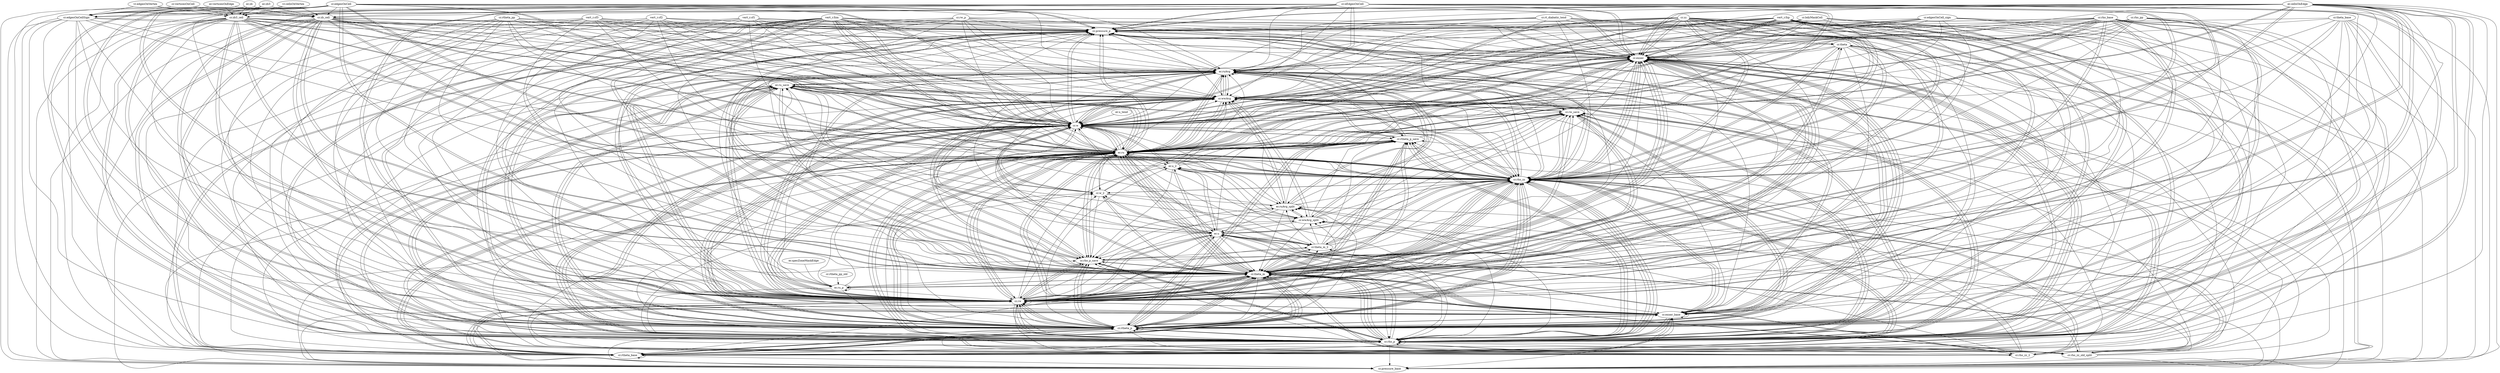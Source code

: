 digraph {
	"cr.pressure_p"	[label="cr.pressure_p"];
	"cr.theta"	[label="cr.theta"];
	"cr.pressure_p" -> "cr.theta"	[Tooltip=atm_compute_output_diagnostics,
		URL=atm_compute_output_diagnostics];
	"cr.exner"	[label="cr.exner"];
	"cr.exner" -> "cr.pressure_p"	[Tooltip=atm_init_coupled_diagnostics,
		URL=atm_init_coupled_diagnostics];
	"cr.exner" -> "cr.pressure_p"	[Tooltip=atm_recover_large_step_variables_work,
		URL=atm_recover_large_step_variables_work];
	"cr.exner" -> "cr.exner"	[Tooltip=atm_init_coupled_diagnostics,
		URL=atm_init_coupled_diagnostics];
	"cr.exner" -> "cr.exner"	[Tooltip=atm_recover_large_step_variables_work,
		URL=atm_recover_large_step_variables_work];
	"cr.exner_base"	[label="cr.exner_base"];
	"cr.exner" -> "cr.exner_base"	[Tooltip=atm_init_coupled_diagnostics,
		URL=atm_init_coupled_diagnostics];
	"cr.rho_p"	[label="cr.rho_p"];
	"cr.exner" -> "cr.rho_p"	[Tooltip=atm_init_coupled_diagnostics,
		URL=atm_init_coupled_diagnostics];
	"cr.exner" -> "cr.rho_p"	[Tooltip=atm_recover_large_step_variables_work,
		URL=atm_recover_large_step_variables_work];
	"cr.rho_zz"	[label="cr.rho_zz"];
	"cr.exner" -> "cr.rho_zz"	[Tooltip=atm_init_coupled_diagnostics,
		URL=atm_init_coupled_diagnostics];
	"cr.exner" -> "cr.rho_zz"	[Tooltip=atm_recover_large_step_variables_work,
		URL=atm_recover_large_step_variables_work];
	"cr.rtheta_base"	[label="cr.rtheta_base"];
	"cr.exner" -> "cr.rtheta_base"	[Tooltip=atm_init_coupled_diagnostics,
		URL=atm_init_coupled_diagnostics];
	"cr.rtheta_p"	[label="cr.rtheta_p"];
	"cr.exner" -> "cr.rtheta_p"	[Tooltip=atm_init_coupled_diagnostics,
		URL=atm_init_coupled_diagnostics];
	"cr.exner" -> "cr.rtheta_p"	[Tooltip=atm_recover_large_step_variables_work,
		URL=atm_recover_large_step_variables_work];
	"cr.rw"	[label="cr.rw"];
	"cr.exner" -> "cr.rw"	[Tooltip=atm_init_coupled_diagnostics,
		URL=atm_init_coupled_diagnostics];
	"cr.exner" -> "cr.rw"	[Tooltip=atm_recover_large_step_variables_work,
		URL=atm_recover_large_step_variables_work];
	"cr.theta_m"	[label="cr.theta_m"];
	"cr.exner" -> "cr.theta_m"	[Tooltip=atm_init_coupled_diagnostics,
		URL=atm_init_coupled_diagnostics];
	"cr.exner" -> "cr.theta_m"	[Tooltip=atm_recover_large_step_variables_work,
		URL=atm_recover_large_step_variables_work];
	"er.ru"	[label="er.ru"];
	"cr.exner" -> "er.ru"	[Tooltip=atm_init_coupled_diagnostics,
		URL=atm_init_coupled_diagnostics];
	"cr.exner" -> "er.ru"	[Tooltip=atm_recover_large_step_variables_work,
		URL=atm_recover_large_step_variables_work];
	"cr.pressure_base"	[label="cr.pressure_base"];
	"cr.exner" -> "cr.pressure_base"	[Tooltip=atm_init_coupled_diagnostics,
		URL=atm_init_coupled_diagnostics];
	"cr.w"	[label="cr.w"];
	"cr.exner" -> "cr.w"	[Tooltip=atm_recover_large_step_variables_work,
		URL=atm_recover_large_step_variables_work];
	"cr.wwAvg"	[label="cr.wwAvg"];
	"cr.exner" -> "cr.wwAvg"	[Tooltip=atm_recover_large_step_variables_work,
		URL=atm_recover_large_step_variables_work];
	"er.ruAvg"	[label="er.ruAvg"];
	"cr.exner" -> "er.ruAvg"	[Tooltip=atm_recover_large_step_variables_work,
		URL=atm_recover_large_step_variables_work];
	"cr.exner_base" -> "cr.pressure_p"	[Tooltip=atm_init_coupled_diagnostics,
		URL=atm_init_coupled_diagnostics];
	"cr.exner_base" -> "cr.pressure_p"	[Tooltip=atm_recover_large_step_variables_work,
		URL=atm_recover_large_step_variables_work];
	"cr.exner_base" -> "cr.exner"	[Tooltip=atm_init_coupled_diagnostics,
		URL=atm_init_coupled_diagnostics];
	"cr.exner_base" -> "cr.exner"	[Tooltip=atm_recover_large_step_variables_work,
		URL=atm_recover_large_step_variables_work];
	"cr.exner_base" -> "cr.exner_base"	[Tooltip=atm_init_coupled_diagnostics,
		URL=atm_init_coupled_diagnostics];
	"cr.exner_base" -> "cr.rho_p"	[Tooltip=atm_init_coupled_diagnostics,
		URL=atm_init_coupled_diagnostics];
	"cr.exner_base" -> "cr.rho_p"	[Tooltip=atm_recover_large_step_variables_work,
		URL=atm_recover_large_step_variables_work];
	"cr.exner_base" -> "cr.rho_zz"	[Tooltip=atm_init_coupled_diagnostics,
		URL=atm_init_coupled_diagnostics];
	"cr.exner_base" -> "cr.rho_zz"	[Tooltip=atm_recover_large_step_variables_work,
		URL=atm_recover_large_step_variables_work];
	"cr.exner_base" -> "cr.rtheta_base"	[Tooltip=atm_init_coupled_diagnostics,
		URL=atm_init_coupled_diagnostics];
	"cr.exner_base" -> "cr.rtheta_p"	[Tooltip=atm_init_coupled_diagnostics,
		URL=atm_init_coupled_diagnostics];
	"cr.exner_base" -> "cr.rtheta_p"	[Tooltip=atm_recover_large_step_variables_work,
		URL=atm_recover_large_step_variables_work];
	"cr.exner_base" -> "cr.rw"	[Tooltip=atm_init_coupled_diagnostics,
		URL=atm_init_coupled_diagnostics];
	"cr.exner_base" -> "cr.rw"	[Tooltip=atm_recover_large_step_variables_work,
		URL=atm_recover_large_step_variables_work];
	"cr.exner_base" -> "cr.theta_m"	[Tooltip=atm_init_coupled_diagnostics,
		URL=atm_init_coupled_diagnostics];
	"cr.exner_base" -> "cr.theta_m"	[Tooltip=atm_recover_large_step_variables_work,
		URL=atm_recover_large_step_variables_work];
	"cr.exner_base" -> "er.ru"	[Tooltip=atm_init_coupled_diagnostics,
		URL=atm_init_coupled_diagnostics];
	"cr.exner_base" -> "er.ru"	[Tooltip=atm_recover_large_step_variables_work,
		URL=atm_recover_large_step_variables_work];
	"cr.exner_base" -> "cr.pressure_base"	[Tooltip=atm_init_coupled_diagnostics,
		URL=atm_init_coupled_diagnostics];
	"cr.exner_base" -> "cr.w"	[Tooltip=atm_recover_large_step_variables_work,
		URL=atm_recover_large_step_variables_work];
	"cr.exner_base" -> "cr.wwAvg"	[Tooltip=atm_recover_large_step_variables_work,
		URL=atm_recover_large_step_variables_work];
	"cr.exner_base" -> "er.ruAvg"	[Tooltip=atm_recover_large_step_variables_work,
		URL=atm_recover_large_step_variables_work];
	"cr.rho_p" -> "cr.pressure_p"	[Tooltip=atm_init_coupled_diagnostics,
		URL=atm_init_coupled_diagnostics];
	"cr.rho_p" -> "cr.pressure_p"	[Tooltip=atm_recover_large_step_variables_work,
		URL=atm_recover_large_step_variables_work];
	"cr.rho_p" -> "cr.exner"	[Tooltip=atm_init_coupled_diagnostics,
		URL=atm_init_coupled_diagnostics];
	"cr.rho_p" -> "cr.exner"	[Tooltip=atm_recover_large_step_variables_work,
		URL=atm_recover_large_step_variables_work];
	"cr.rho_p" -> "cr.exner_base"	[Tooltip=atm_init_coupled_diagnostics,
		URL=atm_init_coupled_diagnostics];
	"cr.rho_p" -> "cr.rho_p"	[Tooltip=atm_init_coupled_diagnostics,
		URL=atm_init_coupled_diagnostics];
	"cr.rho_p" -> "cr.rho_p"	[Tooltip=atm_recover_large_step_variables_work,
		URL=atm_recover_large_step_variables_work];
	"cr.rho_p" -> "cr.rho_zz"	[Tooltip=atm_init_coupled_diagnostics,
		URL=atm_init_coupled_diagnostics];
	"cr.rho_p" -> "cr.rho_zz"	[Tooltip=atm_recover_large_step_variables_work,
		URL=atm_recover_large_step_variables_work];
	"cr.rho_p" -> "cr.rho_zz"	[Tooltip=atm_rk_dynamics_substep_finish,
		URL=atm_rk_dynamics_substep_finish];
	"cr.rho_p" -> "cr.rtheta_base"	[Tooltip=atm_init_coupled_diagnostics,
		URL=atm_init_coupled_diagnostics];
	"cr.rho_p" -> "cr.rtheta_p"	[Tooltip=atm_init_coupled_diagnostics,
		URL=atm_init_coupled_diagnostics];
	"cr.rho_p" -> "cr.rtheta_p"	[Tooltip=atm_recover_large_step_variables_work,
		URL=atm_recover_large_step_variables_work];
	"cr.rho_p" -> "cr.rw"	[Tooltip=atm_init_coupled_diagnostics,
		URL=atm_init_coupled_diagnostics];
	"cr.rho_p" -> "cr.rw"	[Tooltip=atm_recover_large_step_variables_work,
		URL=atm_recover_large_step_variables_work];
	"cr.rho_p" -> "cr.theta_m"	[Tooltip=atm_init_coupled_diagnostics,
		URL=atm_init_coupled_diagnostics];
	"cr.rho_p" -> "cr.theta_m"	[Tooltip=atm_recover_large_step_variables_work,
		URL=atm_recover_large_step_variables_work];
	"cr.rho_p" -> "cr.theta_m"	[Tooltip=atm_rk_dynamics_substep_finish,
		URL=atm_rk_dynamics_substep_finish];
	"cr.rho_p" -> "er.ru"	[Tooltip=atm_init_coupled_diagnostics,
		URL=atm_init_coupled_diagnostics];
	"cr.rho_p" -> "er.ru"	[Tooltip=atm_recover_large_step_variables_work,
		URL=atm_recover_large_step_variables_work];
	"cr.rho_p" -> "cr.pressure_base"	[Tooltip=atm_init_coupled_diagnostics,
		URL=atm_init_coupled_diagnostics];
	"cr.rho_p" -> "cr.w"	[Tooltip=atm_recover_large_step_variables_work,
		URL=atm_recover_large_step_variables_work];
	"cr.rho_p" -> "cr.w"	[Tooltip=atm_rk_dynamics_substep_finish,
		URL=atm_rk_dynamics_substep_finish];
	"cr.rho_p" -> "cr.wwAvg"	[Tooltip=atm_recover_large_step_variables_work,
		URL=atm_recover_large_step_variables_work];
	"cr.rho_p" -> "cr.wwAvg"	[Tooltip=atm_rk_dynamics_substep_finish,
		URL=atm_rk_dynamics_substep_finish];
	"cr.rho_p" -> "er.ruAvg"	[Tooltip=atm_recover_large_step_variables_work,
		URL=atm_recover_large_step_variables_work];
	"cr.rho_p" -> "er.ruAvg"	[Tooltip=atm_rk_dynamics_substep_finish,
		URL=atm_rk_dynamics_substep_finish];
	"cr.rho_p_save"	[label="cr.rho_p_save"];
	"cr.rho_p" -> "cr.rho_p_save"	[Tooltip=atm_rk_integration_setup,
		URL=atm_rk_integration_setup];
	"cr.rho_p" -> "cr.rho_p_save"	[Tooltip=atm_rk_dynamics_substep_finish,
		URL=atm_rk_dynamics_substep_finish];
	"er.u"	[label="er.u"];
	"cr.rho_p" -> "er.u"	[Tooltip=atm_rk_dynamics_substep_finish,
		URL=atm_rk_dynamics_substep_finish];
	"cr.wwAvg_split"	[label="cr.wwAvg_split"];
	"cr.rho_p" -> "cr.wwAvg_split"	[Tooltip=atm_rk_dynamics_substep_finish,
		URL=atm_rk_dynamics_substep_finish];
	"er.ruAvg_split"	[label="er.ruAvg_split"];
	"cr.rho_p" -> "er.ruAvg_split"	[Tooltip=atm_rk_dynamics_substep_finish,
		URL=atm_rk_dynamics_substep_finish];
	"cr.rho_zz_2"	[label="cr.rho_zz_2"];
	"cr.rho_p" -> "cr.rho_zz_2"	[Tooltip=atm_rk_integration_setup,
		URL=atm_rk_integration_setup];
	"cr.rho_zz_old_split"	[label="cr.rho_zz_old_split"];
	"cr.rho_p" -> "cr.rho_zz_old_split"	[Tooltip=atm_rk_integration_setup,
		URL=atm_rk_integration_setup];
	"cr.theta_m_2"	[label="cr.theta_m_2"];
	"cr.rho_p" -> "cr.theta_m_2"	[Tooltip=atm_rk_integration_setup,
		URL=atm_rk_integration_setup];
	"cr.w_2"	[label="cr.w_2"];
	"cr.rho_p" -> "cr.w_2"	[Tooltip=atm_rk_integration_setup,
		URL=atm_rk_integration_setup];
	"er.u_2"	[label="er.u_2"];
	"cr.rho_p" -> "er.u_2"	[Tooltip=atm_rk_integration_setup,
		URL=atm_rk_integration_setup];
	"cr.rtheta_p_save"	[label="cr.rtheta_p_save"];
	"cr.rho_p" -> "cr.rtheta_p_save"	[Tooltip=atm_rk_integration_setup,
		URL=atm_rk_integration_setup];
	"cr.rho_p" -> "cr.rtheta_p_save"	[Tooltip=atm_rk_dynamics_substep_finish,
		URL=atm_rk_dynamics_substep_finish];
	"cr.rw_save"	[label="cr.rw_save"];
	"cr.rho_p" -> "cr.rw_save"	[Tooltip=atm_rk_integration_setup,
		URL=atm_rk_integration_setup];
	"cr.rho_p" -> "cr.rw_save"	[Tooltip=atm_rk_dynamics_substep_finish,
		URL=atm_rk_dynamics_substep_finish];
	"er.ru_save"	[label="er.ru_save"];
	"cr.rho_p" -> "er.ru_save"	[Tooltip=atm_rk_integration_setup,
		URL=atm_rk_integration_setup];
	"cr.rho_p" -> "er.ru_save"	[Tooltip=atm_rk_dynamics_substep_finish,
		URL=atm_rk_dynamics_substep_finish];
	"cr.rho_zz" -> "cr.pressure_p"	[Tooltip=atm_init_coupled_diagnostics,
		URL=atm_init_coupled_diagnostics];
	"cr.rho_zz" -> "cr.pressure_p"	[Tooltip=atm_recover_large_step_variables_work,
		URL=atm_recover_large_step_variables_work];
	"cr.rho_zz" -> "cr.exner"	[Tooltip=atm_init_coupled_diagnostics,
		URL=atm_init_coupled_diagnostics];
	"cr.rho_zz" -> "cr.exner"	[Tooltip=atm_recover_large_step_variables_work,
		URL=atm_recover_large_step_variables_work];
	"cr.rho_zz" -> "cr.exner_base"	[Tooltip=atm_init_coupled_diagnostics,
		URL=atm_init_coupled_diagnostics];
	"cr.rho_zz" -> "cr.rho_p"	[Tooltip=atm_init_coupled_diagnostics,
		URL=atm_init_coupled_diagnostics];
	"cr.rho_zz" -> "cr.rho_p"	[Tooltip=atm_recover_large_step_variables_work,
		URL=atm_recover_large_step_variables_work];
	"cr.rho_zz" -> "cr.rho_zz"	[Tooltip=atm_init_coupled_diagnostics,
		URL=atm_init_coupled_diagnostics];
	"cr.rho_zz" -> "cr.rho_zz"	[Tooltip=atm_recover_large_step_variables_work,
		URL=atm_recover_large_step_variables_work];
	"cr.rho_zz" -> "cr.rtheta_base"	[Tooltip=atm_init_coupled_diagnostics,
		URL=atm_init_coupled_diagnostics];
	"cr.rho_zz" -> "cr.rtheta_p"	[Tooltip=atm_init_coupled_diagnostics,
		URL=atm_init_coupled_diagnostics];
	"cr.rho_zz" -> "cr.rtheta_p"	[Tooltip=atm_recover_large_step_variables_work,
		URL=atm_recover_large_step_variables_work];
	"cr.rho_zz" -> "cr.rw"	[Tooltip=atm_init_coupled_diagnostics,
		URL=atm_init_coupled_diagnostics];
	"cr.rho_zz" -> "cr.rw"	[Tooltip=atm_recover_large_step_variables_work,
		URL=atm_recover_large_step_variables_work];
	"cr.rho_zz" -> "cr.theta_m"	[Tooltip=atm_init_coupled_diagnostics,
		URL=atm_init_coupled_diagnostics];
	"cr.rho_zz" -> "cr.theta_m"	[Tooltip=atm_recover_large_step_variables_work,
		URL=atm_recover_large_step_variables_work];
	"cr.rho_zz" -> "er.ru"	[Tooltip=atm_init_coupled_diagnostics,
		URL=atm_init_coupled_diagnostics];
	"cr.rho_zz" -> "er.ru"	[Tooltip=atm_recover_large_step_variables_work,
		URL=atm_recover_large_step_variables_work];
	"cr.rho_zz" -> "cr.theta"	[Tooltip=atm_compute_output_diagnostics,
		URL=atm_compute_output_diagnostics];
	"cr.rho_zz" -> "cr.pressure_base"	[Tooltip=atm_init_coupled_diagnostics,
		URL=atm_init_coupled_diagnostics];
	"cr.rho_zz" -> "cr.w"	[Tooltip=atm_recover_large_step_variables_work,
		URL=atm_recover_large_step_variables_work];
	"cr.rho_zz" -> "cr.wwAvg"	[Tooltip=atm_recover_large_step_variables_work,
		URL=atm_recover_large_step_variables_work];
	"cr.rho_zz" -> "er.ruAvg"	[Tooltip=atm_recover_large_step_variables_work,
		URL=atm_recover_large_step_variables_work];
	"cr.rho_zz" -> "cr.rho_p_save"	[Tooltip=atm_rk_integration_setup,
		URL=atm_rk_integration_setup];
	"cr.rho_zz" -> "cr.rho_zz_2"	[Tooltip=atm_rk_integration_setup,
		URL=atm_rk_integration_setup];
	"cr.rho_zz" -> "cr.rho_zz_old_split"	[Tooltip=atm_rk_integration_setup,
		URL=atm_rk_integration_setup];
	"cr.rho_zz" -> "cr.theta_m_2"	[Tooltip=atm_rk_integration_setup,
		URL=atm_rk_integration_setup];
	"cr.rho_zz" -> "cr.w_2"	[Tooltip=atm_rk_integration_setup,
		URL=atm_rk_integration_setup];
	"cr.rho_zz" -> "er.u_2"	[Tooltip=atm_rk_integration_setup,
		URL=atm_rk_integration_setup];
	"cr.rho_zz" -> "cr.rtheta_p_save"	[Tooltip=atm_rk_integration_setup,
		URL=atm_rk_integration_setup];
	"cr.rho_zz" -> "cr.rw_save"	[Tooltip=atm_rk_integration_setup,
		URL=atm_rk_integration_setup];
	"cr.rho_zz" -> "er.ru_save"	[Tooltip=atm_rk_integration_setup,
		URL=atm_rk_integration_setup];
	"cr.rtheta_base" -> "cr.pressure_p"	[Tooltip=atm_init_coupled_diagnostics,
		URL=atm_init_coupled_diagnostics];
	"cr.rtheta_base" -> "cr.pressure_p"	[Tooltip=atm_recover_large_step_variables_work,
		URL=atm_recover_large_step_variables_work];
	"cr.rtheta_base" -> "cr.exner"	[Tooltip=atm_init_coupled_diagnostics,
		URL=atm_init_coupled_diagnostics];
	"cr.rtheta_base" -> "cr.exner"	[Tooltip=atm_recover_large_step_variables_work,
		URL=atm_recover_large_step_variables_work];
	"cr.rtheta_base" -> "cr.exner_base"	[Tooltip=atm_init_coupled_diagnostics,
		URL=atm_init_coupled_diagnostics];
	"cr.rtheta_base" -> "cr.rho_p"	[Tooltip=atm_init_coupled_diagnostics,
		URL=atm_init_coupled_diagnostics];
	"cr.rtheta_base" -> "cr.rho_p"	[Tooltip=atm_recover_large_step_variables_work,
		URL=atm_recover_large_step_variables_work];
	"cr.rtheta_base" -> "cr.rho_zz"	[Tooltip=atm_init_coupled_diagnostics,
		URL=atm_init_coupled_diagnostics];
	"cr.rtheta_base" -> "cr.rho_zz"	[Tooltip=atm_recover_large_step_variables_work,
		URL=atm_recover_large_step_variables_work];
	"cr.rtheta_base" -> "cr.rtheta_base"	[Tooltip=atm_init_coupled_diagnostics,
		URL=atm_init_coupled_diagnostics];
	"cr.rtheta_base" -> "cr.rtheta_p"	[Tooltip=atm_init_coupled_diagnostics,
		URL=atm_init_coupled_diagnostics];
	"cr.rtheta_base" -> "cr.rtheta_p"	[Tooltip=atm_recover_large_step_variables_work,
		URL=atm_recover_large_step_variables_work];
	"cr.rtheta_base" -> "cr.rw"	[Tooltip=atm_init_coupled_diagnostics,
		URL=atm_init_coupled_diagnostics];
	"cr.rtheta_base" -> "cr.rw"	[Tooltip=atm_recover_large_step_variables_work,
		URL=atm_recover_large_step_variables_work];
	"cr.rtheta_base" -> "cr.theta_m"	[Tooltip=atm_init_coupled_diagnostics,
		URL=atm_init_coupled_diagnostics];
	"cr.rtheta_base" -> "cr.theta_m"	[Tooltip=atm_recover_large_step_variables_work,
		URL=atm_recover_large_step_variables_work];
	"cr.rtheta_base" -> "er.ru"	[Tooltip=atm_init_coupled_diagnostics,
		URL=atm_init_coupled_diagnostics];
	"cr.rtheta_base" -> "er.ru"	[Tooltip=atm_recover_large_step_variables_work,
		URL=atm_recover_large_step_variables_work];
	"cr.rtheta_base" -> "cr.pressure_base"	[Tooltip=atm_init_coupled_diagnostics,
		URL=atm_init_coupled_diagnostics];
	"cr.rtheta_base" -> "cr.w"	[Tooltip=atm_recover_large_step_variables_work,
		URL=atm_recover_large_step_variables_work];
	"cr.rtheta_base" -> "cr.wwAvg"	[Tooltip=atm_recover_large_step_variables_work,
		URL=atm_recover_large_step_variables_work];
	"cr.rtheta_base" -> "er.ruAvg"	[Tooltip=atm_recover_large_step_variables_work,
		URL=atm_recover_large_step_variables_work];
	"cr.rtheta_p" -> "cr.pressure_p"	[Tooltip=atm_init_coupled_diagnostics,
		URL=atm_init_coupled_diagnostics];
	"cr.rtheta_p" -> "cr.pressure_p"	[Tooltip=atm_recover_large_step_variables_work,
		URL=atm_recover_large_step_variables_work];
	"cr.rtheta_p" -> "cr.exner"	[Tooltip=atm_init_coupled_diagnostics,
		URL=atm_init_coupled_diagnostics];
	"cr.rtheta_p" -> "cr.exner"	[Tooltip=atm_recover_large_step_variables_work,
		URL=atm_recover_large_step_variables_work];
	"cr.rtheta_p" -> "cr.exner_base"	[Tooltip=atm_init_coupled_diagnostics,
		URL=atm_init_coupled_diagnostics];
	"cr.rtheta_p" -> "cr.rho_p"	[Tooltip=atm_init_coupled_diagnostics,
		URL=atm_init_coupled_diagnostics];
	"cr.rtheta_p" -> "cr.rho_p"	[Tooltip=atm_recover_large_step_variables_work,
		URL=atm_recover_large_step_variables_work];
	"cr.rtheta_p" -> "cr.rho_zz"	[Tooltip=atm_init_coupled_diagnostics,
		URL=atm_init_coupled_diagnostics];
	"cr.rtheta_p" -> "cr.rho_zz"	[Tooltip=atm_recover_large_step_variables_work,
		URL=atm_recover_large_step_variables_work];
	"cr.rtheta_p" -> "cr.rho_zz"	[Tooltip=atm_rk_dynamics_substep_finish,
		URL=atm_rk_dynamics_substep_finish];
	"cr.rtheta_p" -> "cr.rtheta_base"	[Tooltip=atm_init_coupled_diagnostics,
		URL=atm_init_coupled_diagnostics];
	"cr.rtheta_p" -> "cr.rtheta_p"	[Tooltip=atm_init_coupled_diagnostics,
		URL=atm_init_coupled_diagnostics];
	"cr.rtheta_p" -> "cr.rtheta_p"	[Tooltip=atm_recover_large_step_variables_work,
		URL=atm_recover_large_step_variables_work];
	"cr.rtheta_p" -> "cr.rw"	[Tooltip=atm_init_coupled_diagnostics,
		URL=atm_init_coupled_diagnostics];
	"cr.rtheta_p" -> "cr.rw"	[Tooltip=atm_recover_large_step_variables_work,
		URL=atm_recover_large_step_variables_work];
	"cr.rtheta_p" -> "cr.theta_m"	[Tooltip=atm_init_coupled_diagnostics,
		URL=atm_init_coupled_diagnostics];
	"cr.rtheta_p" -> "cr.theta_m"	[Tooltip=atm_recover_large_step_variables_work,
		URL=atm_recover_large_step_variables_work];
	"cr.rtheta_p" -> "cr.theta_m"	[Tooltip=atm_rk_dynamics_substep_finish,
		URL=atm_rk_dynamics_substep_finish];
	"cr.rtheta_p" -> "er.ru"	[Tooltip=atm_init_coupled_diagnostics,
		URL=atm_init_coupled_diagnostics];
	"cr.rtheta_p" -> "er.ru"	[Tooltip=atm_recover_large_step_variables_work,
		URL=atm_recover_large_step_variables_work];
	"cr.rtheta_p" -> "cr.pressure_base"	[Tooltip=atm_init_coupled_diagnostics,
		URL=atm_init_coupled_diagnostics];
	"cr.rtheta_p" -> "cr.w"	[Tooltip=atm_recover_large_step_variables_work,
		URL=atm_recover_large_step_variables_work];
	"cr.rtheta_p" -> "cr.w"	[Tooltip=atm_rk_dynamics_substep_finish,
		URL=atm_rk_dynamics_substep_finish];
	"cr.rtheta_p" -> "cr.wwAvg"	[Tooltip=atm_recover_large_step_variables_work,
		URL=atm_recover_large_step_variables_work];
	"cr.rtheta_p" -> "cr.wwAvg"	[Tooltip=atm_rk_dynamics_substep_finish,
		URL=atm_rk_dynamics_substep_finish];
	"cr.rtheta_p" -> "er.ruAvg"	[Tooltip=atm_recover_large_step_variables_work,
		URL=atm_recover_large_step_variables_work];
	"cr.rtheta_p" -> "er.ruAvg"	[Tooltip=atm_rk_dynamics_substep_finish,
		URL=atm_rk_dynamics_substep_finish];
	"cr.rtheta_p" -> "cr.rho_p_save"	[Tooltip=atm_rk_integration_setup,
		URL=atm_rk_integration_setup];
	"cr.rtheta_p" -> "cr.rho_p_save"	[Tooltip=atm_rk_dynamics_substep_finish,
		URL=atm_rk_dynamics_substep_finish];
	"cr.rtheta_p" -> "er.u"	[Tooltip=atm_rk_dynamics_substep_finish,
		URL=atm_rk_dynamics_substep_finish];
	"cr.rtheta_p" -> "cr.wwAvg_split"	[Tooltip=atm_rk_dynamics_substep_finish,
		URL=atm_rk_dynamics_substep_finish];
	"cr.rtheta_p" -> "er.ruAvg_split"	[Tooltip=atm_rk_dynamics_substep_finish,
		URL=atm_rk_dynamics_substep_finish];
	"cr.rtheta_p" -> "cr.rho_zz_2"	[Tooltip=atm_rk_integration_setup,
		URL=atm_rk_integration_setup];
	"cr.rtheta_p" -> "cr.rho_zz_old_split"	[Tooltip=atm_rk_integration_setup,
		URL=atm_rk_integration_setup];
	"cr.rtheta_p" -> "cr.theta_m_2"	[Tooltip=atm_rk_integration_setup,
		URL=atm_rk_integration_setup];
	"cr.rtheta_p" -> "cr.w_2"	[Tooltip=atm_rk_integration_setup,
		URL=atm_rk_integration_setup];
	"cr.rtheta_p" -> "er.u_2"	[Tooltip=atm_rk_integration_setup,
		URL=atm_rk_integration_setup];
	"cr.rtheta_p" -> "cr.rtheta_p_save"	[Tooltip=atm_rk_integration_setup,
		URL=atm_rk_integration_setup];
	"cr.rtheta_p" -> "cr.rtheta_p_save"	[Tooltip=atm_rk_dynamics_substep_finish,
		URL=atm_rk_dynamics_substep_finish];
	"cr.rtheta_p" -> "cr.rw_save"	[Tooltip=atm_rk_integration_setup,
		URL=atm_rk_integration_setup];
	"cr.rtheta_p" -> "cr.rw_save"	[Tooltip=atm_rk_dynamics_substep_finish,
		URL=atm_rk_dynamics_substep_finish];
	"cr.rtheta_p" -> "er.ru_save"	[Tooltip=atm_rk_integration_setup,
		URL=atm_rk_integration_setup];
	"cr.rtheta_p" -> "er.ru_save"	[Tooltip=atm_rk_dynamics_substep_finish,
		URL=atm_rk_dynamics_substep_finish];
	"cr.rw" -> "cr.pressure_p"	[Tooltip=atm_init_coupled_diagnostics,
		URL=atm_init_coupled_diagnostics];
	"cr.rw" -> "cr.pressure_p"	[Tooltip=atm_recover_large_step_variables_work,
		URL=atm_recover_large_step_variables_work];
	"cr.rw" -> "cr.exner"	[Tooltip=atm_init_coupled_diagnostics,
		URL=atm_init_coupled_diagnostics];
	"cr.rw" -> "cr.exner"	[Tooltip=atm_recover_large_step_variables_work,
		URL=atm_recover_large_step_variables_work];
	"cr.rw" -> "cr.exner_base"	[Tooltip=atm_init_coupled_diagnostics,
		URL=atm_init_coupled_diagnostics];
	"cr.rw" -> "cr.rho_p"	[Tooltip=atm_init_coupled_diagnostics,
		URL=atm_init_coupled_diagnostics];
	"cr.rw" -> "cr.rho_p"	[Tooltip=atm_recover_large_step_variables_work,
		URL=atm_recover_large_step_variables_work];
	"cr.rw" -> "cr.rho_zz"	[Tooltip=atm_init_coupled_diagnostics,
		URL=atm_init_coupled_diagnostics];
	"cr.rw" -> "cr.rho_zz"	[Tooltip=atm_recover_large_step_variables_work,
		URL=atm_recover_large_step_variables_work];
	"cr.rw" -> "cr.rho_zz"	[Tooltip=atm_rk_dynamics_substep_finish,
		URL=atm_rk_dynamics_substep_finish];
	"cr.rw" -> "cr.rtheta_base"	[Tooltip=atm_init_coupled_diagnostics,
		URL=atm_init_coupled_diagnostics];
	"cr.rw" -> "cr.rtheta_p"	[Tooltip=atm_init_coupled_diagnostics,
		URL=atm_init_coupled_diagnostics];
	"cr.rw" -> "cr.rtheta_p"	[Tooltip=atm_recover_large_step_variables_work,
		URL=atm_recover_large_step_variables_work];
	"cr.rw" -> "cr.rw"	[Tooltip=atm_init_coupled_diagnostics,
		URL=atm_init_coupled_diagnostics];
	"cr.rw" -> "cr.rw"	[Tooltip=atm_recover_large_step_variables_work,
		URL=atm_recover_large_step_variables_work];
	"cr.rw" -> "cr.theta_m"	[Tooltip=atm_init_coupled_diagnostics,
		URL=atm_init_coupled_diagnostics];
	"cr.rw" -> "cr.theta_m"	[Tooltip=atm_recover_large_step_variables_work,
		URL=atm_recover_large_step_variables_work];
	"cr.rw" -> "cr.theta_m"	[Tooltip=atm_rk_dynamics_substep_finish,
		URL=atm_rk_dynamics_substep_finish];
	"cr.rw" -> "er.ru"	[Tooltip=atm_init_coupled_diagnostics,
		URL=atm_init_coupled_diagnostics];
	"cr.rw" -> "er.ru"	[Tooltip=atm_recover_large_step_variables_work,
		URL=atm_recover_large_step_variables_work];
	"cr.rw" -> "cr.pressure_base"	[Tooltip=atm_init_coupled_diagnostics,
		URL=atm_init_coupled_diagnostics];
	"cr.rw" -> "cr.w"	[Tooltip=atm_recover_large_step_variables_work,
		URL=atm_recover_large_step_variables_work];
	"cr.rw" -> "cr.w"	[Tooltip=atm_rk_dynamics_substep_finish,
		URL=atm_rk_dynamics_substep_finish];
	"cr.rw" -> "cr.wwAvg"	[Tooltip=atm_recover_large_step_variables_work,
		URL=atm_recover_large_step_variables_work];
	"cr.rw" -> "cr.wwAvg"	[Tooltip=atm_rk_dynamics_substep_finish,
		URL=atm_rk_dynamics_substep_finish];
	"cr.rw" -> "er.ruAvg"	[Tooltip=atm_recover_large_step_variables_work,
		URL=atm_recover_large_step_variables_work];
	"cr.rw" -> "er.ruAvg"	[Tooltip=atm_rk_dynamics_substep_finish,
		URL=atm_rk_dynamics_substep_finish];
	"cr.rw" -> "cr.rho_p_save"	[Tooltip=atm_rk_integration_setup,
		URL=atm_rk_integration_setup];
	"cr.rw" -> "cr.rho_p_save"	[Tooltip=atm_rk_dynamics_substep_finish,
		URL=atm_rk_dynamics_substep_finish];
	"cr.rw" -> "er.u"	[Tooltip=atm_rk_dynamics_substep_finish,
		URL=atm_rk_dynamics_substep_finish];
	"cr.rw" -> "cr.wwAvg_split"	[Tooltip=atm_rk_dynamics_substep_finish,
		URL=atm_rk_dynamics_substep_finish];
	"cr.rw" -> "er.ruAvg_split"	[Tooltip=atm_rk_dynamics_substep_finish,
		URL=atm_rk_dynamics_substep_finish];
	"cr.rw" -> "cr.rho_zz_2"	[Tooltip=atm_rk_integration_setup,
		URL=atm_rk_integration_setup];
	"cr.rw" -> "cr.rho_zz_old_split"	[Tooltip=atm_rk_integration_setup,
		URL=atm_rk_integration_setup];
	"cr.rw" -> "cr.theta_m_2"	[Tooltip=atm_rk_integration_setup,
		URL=atm_rk_integration_setup];
	"cr.rw" -> "cr.w_2"	[Tooltip=atm_rk_integration_setup,
		URL=atm_rk_integration_setup];
	"cr.rw" -> "er.u_2"	[Tooltip=atm_rk_integration_setup,
		URL=atm_rk_integration_setup];
	"cr.rw" -> "cr.rtheta_p_save"	[Tooltip=atm_rk_integration_setup,
		URL=atm_rk_integration_setup];
	"cr.rw" -> "cr.rtheta_p_save"	[Tooltip=atm_rk_dynamics_substep_finish,
		URL=atm_rk_dynamics_substep_finish];
	"cr.rw" -> "cr.rw_save"	[Tooltip=atm_rk_integration_setup,
		URL=atm_rk_integration_setup];
	"cr.rw" -> "cr.rw_save"	[Tooltip=atm_rk_dynamics_substep_finish,
		URL=atm_rk_dynamics_substep_finish];
	"cr.rw" -> "er.ru_save"	[Tooltip=atm_rk_integration_setup,
		URL=atm_rk_integration_setup];
	"cr.rw" -> "er.ru_save"	[Tooltip=atm_rk_dynamics_substep_finish,
		URL=atm_rk_dynamics_substep_finish];
	"cr.theta_m" -> "cr.pressure_p"	[Tooltip=atm_init_coupled_diagnostics,
		URL=atm_init_coupled_diagnostics];
	"cr.theta_m" -> "cr.pressure_p"	[Tooltip=atm_init_coupled_diagnostics,
		URL=atm_init_coupled_diagnostics];
	"cr.theta_m" -> "cr.exner"	[Tooltip=atm_init_coupled_diagnostics,
		URL=atm_init_coupled_diagnostics];
	"cr.theta_m" -> "cr.exner"	[Tooltip=atm_init_coupled_diagnostics,
		URL=atm_init_coupled_diagnostics];
	"cr.theta_m" -> "cr.exner_base"	[Tooltip=atm_init_coupled_diagnostics,
		URL=atm_init_coupled_diagnostics];
	"cr.theta_m" -> "cr.exner_base"	[Tooltip=atm_init_coupled_diagnostics,
		URL=atm_init_coupled_diagnostics];
	"cr.theta_m" -> "cr.rho_p"	[Tooltip=atm_init_coupled_diagnostics,
		URL=atm_init_coupled_diagnostics];
	"cr.theta_m" -> "cr.rho_p"	[Tooltip=atm_init_coupled_diagnostics,
		URL=atm_init_coupled_diagnostics];
	"cr.theta_m" -> "cr.rho_zz"	[Tooltip=atm_init_coupled_diagnostics,
		URL=atm_init_coupled_diagnostics];
	"cr.theta_m" -> "cr.rho_zz"	[Tooltip=atm_init_coupled_diagnostics,
		URL=atm_init_coupled_diagnostics];
	"cr.theta_m" -> "cr.rtheta_base"	[Tooltip=atm_init_coupled_diagnostics,
		URL=atm_init_coupled_diagnostics];
	"cr.theta_m" -> "cr.rtheta_base"	[Tooltip=atm_init_coupled_diagnostics,
		URL=atm_init_coupled_diagnostics];
	"cr.theta_m" -> "cr.rtheta_p"	[Tooltip=atm_init_coupled_diagnostics,
		URL=atm_init_coupled_diagnostics];
	"cr.theta_m" -> "cr.rtheta_p"	[Tooltip=atm_init_coupled_diagnostics,
		URL=atm_init_coupled_diagnostics];
	"cr.theta_m" -> "cr.rw"	[Tooltip=atm_init_coupled_diagnostics,
		URL=atm_init_coupled_diagnostics];
	"cr.theta_m" -> "cr.rw"	[Tooltip=atm_init_coupled_diagnostics,
		URL=atm_init_coupled_diagnostics];
	"cr.theta_m" -> "cr.theta_m"	[Tooltip=atm_init_coupled_diagnostics,
		URL=atm_init_coupled_diagnostics];
	"cr.theta_m" -> "cr.theta_m"	[Tooltip=atm_init_coupled_diagnostics,
		URL=atm_init_coupled_diagnostics];
	"cr.theta_m" -> "er.ru"	[Tooltip=atm_init_coupled_diagnostics,
		URL=atm_init_coupled_diagnostics];
	"cr.theta_m" -> "er.ru"	[Tooltip=atm_init_coupled_diagnostics,
		URL=atm_init_coupled_diagnostics];
	"cr.theta_m" -> "cr.theta"	[Tooltip=atm_compute_output_diagnostics,
		URL=atm_compute_output_diagnostics];
	"cr.theta_m" -> "cr.pressure_base"	[Tooltip=atm_init_coupled_diagnostics,
		URL=atm_init_coupled_diagnostics];
	"cr.theta_m" -> "cr.pressure_base"	[Tooltip=atm_init_coupled_diagnostics,
		URL=atm_init_coupled_diagnostics];
	"cr.theta_m" -> "cr.rho_p_save"	[Tooltip=atm_rk_integration_setup,
		URL=atm_rk_integration_setup];
	"cr.theta_m" -> "cr.rho_zz_2"	[Tooltip=atm_rk_integration_setup,
		URL=atm_rk_integration_setup];
	"cr.theta_m" -> "cr.rho_zz_old_split"	[Tooltip=atm_rk_integration_setup,
		URL=atm_rk_integration_setup];
	"cr.theta_m" -> "cr.theta_m_2"	[Tooltip=atm_rk_integration_setup,
		URL=atm_rk_integration_setup];
	"cr.theta_m" -> "cr.w_2"	[Tooltip=atm_rk_integration_setup,
		URL=atm_rk_integration_setup];
	"cr.theta_m" -> "er.u_2"	[Tooltip=atm_rk_integration_setup,
		URL=atm_rk_integration_setup];
	"cr.theta_m" -> "cr.rtheta_p_save"	[Tooltip=atm_rk_integration_setup,
		URL=atm_rk_integration_setup];
	"cr.theta_m" -> "cr.rw_save"	[Tooltip=atm_rk_integration_setup,
		URL=atm_rk_integration_setup];
	"er.ru_p"	[label="er.ru_p"];
	"cr.theta_m" -> "er.ru_p"	[Tooltip=atm_divergence_damping_3d,
		URL=atm_divergence_damping_3d];
	"cr.theta_m" -> "er.ru_save"	[Tooltip=atm_rk_integration_setup,
		URL=atm_rk_integration_setup];
	"er.ru" -> "cr.pressure_p"	[Tooltip=atm_init_coupled_diagnostics,
		URL=atm_init_coupled_diagnostics];
	"er.ru" -> "cr.pressure_p"	[Tooltip=atm_recover_large_step_variables_work,
		URL=atm_recover_large_step_variables_work];
	"er.ru" -> "cr.exner"	[Tooltip=atm_init_coupled_diagnostics,
		URL=atm_init_coupled_diagnostics];
	"er.ru" -> "cr.exner"	[Tooltip=atm_recover_large_step_variables_work,
		URL=atm_recover_large_step_variables_work];
	"er.ru" -> "cr.exner_base"	[Tooltip=atm_init_coupled_diagnostics,
		URL=atm_init_coupled_diagnostics];
	"er.ru" -> "cr.rho_p"	[Tooltip=atm_init_coupled_diagnostics,
		URL=atm_init_coupled_diagnostics];
	"er.ru" -> "cr.rho_p"	[Tooltip=atm_recover_large_step_variables_work,
		URL=atm_recover_large_step_variables_work];
	"er.ru" -> "cr.rho_zz"	[Tooltip=atm_init_coupled_diagnostics,
		URL=atm_init_coupled_diagnostics];
	"er.ru" -> "cr.rho_zz"	[Tooltip=atm_recover_large_step_variables_work,
		URL=atm_recover_large_step_variables_work];
	"er.ru" -> "cr.rho_zz"	[Tooltip=atm_rk_dynamics_substep_finish,
		URL=atm_rk_dynamics_substep_finish];
	"er.ru" -> "cr.rtheta_base"	[Tooltip=atm_init_coupled_diagnostics,
		URL=atm_init_coupled_diagnostics];
	"er.ru" -> "cr.rtheta_p"	[Tooltip=atm_init_coupled_diagnostics,
		URL=atm_init_coupled_diagnostics];
	"er.ru" -> "cr.rtheta_p"	[Tooltip=atm_recover_large_step_variables_work,
		URL=atm_recover_large_step_variables_work];
	"er.ru" -> "cr.rw"	[Tooltip=atm_init_coupled_diagnostics,
		URL=atm_init_coupled_diagnostics];
	"er.ru" -> "cr.rw"	[Tooltip=atm_recover_large_step_variables_work,
		URL=atm_recover_large_step_variables_work];
	"er.ru" -> "cr.theta_m"	[Tooltip=atm_init_coupled_diagnostics,
		URL=atm_init_coupled_diagnostics];
	"er.ru" -> "cr.theta_m"	[Tooltip=atm_recover_large_step_variables_work,
		URL=atm_recover_large_step_variables_work];
	"er.ru" -> "cr.theta_m"	[Tooltip=atm_rk_dynamics_substep_finish,
		URL=atm_rk_dynamics_substep_finish];
	"er.ru" -> "er.ru"	[Tooltip=atm_init_coupled_diagnostics,
		URL=atm_init_coupled_diagnostics];
	"er.ru" -> "er.ru"	[Tooltip=atm_recover_large_step_variables_work,
		URL=atm_recover_large_step_variables_work];
	"er.ru" -> "cr.pressure_base"	[Tooltip=atm_init_coupled_diagnostics,
		URL=atm_init_coupled_diagnostics];
	"er.ru" -> "cr.w"	[Tooltip=atm_recover_large_step_variables_work,
		URL=atm_recover_large_step_variables_work];
	"er.ru" -> "cr.w"	[Tooltip=atm_rk_dynamics_substep_finish,
		URL=atm_rk_dynamics_substep_finish];
	"er.ru" -> "cr.wwAvg"	[Tooltip=atm_recover_large_step_variables_work,
		URL=atm_recover_large_step_variables_work];
	"er.ru" -> "cr.wwAvg"	[Tooltip=atm_rk_dynamics_substep_finish,
		URL=atm_rk_dynamics_substep_finish];
	"er.ru" -> "er.ruAvg"	[Tooltip=atm_recover_large_step_variables_work,
		URL=atm_recover_large_step_variables_work];
	"er.ru" -> "er.ruAvg"	[Tooltip=atm_rk_dynamics_substep_finish,
		URL=atm_rk_dynamics_substep_finish];
	"er.ru" -> "cr.rho_p_save"	[Tooltip=atm_rk_integration_setup,
		URL=atm_rk_integration_setup];
	"er.ru" -> "cr.rho_p_save"	[Tooltip=atm_rk_dynamics_substep_finish,
		URL=atm_rk_dynamics_substep_finish];
	"er.ru" -> "er.u"	[Tooltip=atm_rk_dynamics_substep_finish,
		URL=atm_rk_dynamics_substep_finish];
	"er.ru" -> "cr.wwAvg_split"	[Tooltip=atm_rk_dynamics_substep_finish,
		URL=atm_rk_dynamics_substep_finish];
	"er.ru" -> "er.ruAvg_split"	[Tooltip=atm_rk_dynamics_substep_finish,
		URL=atm_rk_dynamics_substep_finish];
	"er.ru" -> "cr.rho_zz_2"	[Tooltip=atm_rk_integration_setup,
		URL=atm_rk_integration_setup];
	"er.ru" -> "cr.rho_zz_old_split"	[Tooltip=atm_rk_integration_setup,
		URL=atm_rk_integration_setup];
	"er.ru" -> "cr.theta_m_2"	[Tooltip=atm_rk_integration_setup,
		URL=atm_rk_integration_setup];
	"er.ru" -> "cr.w_2"	[Tooltip=atm_rk_integration_setup,
		URL=atm_rk_integration_setup];
	"er.ru" -> "er.u_2"	[Tooltip=atm_rk_integration_setup,
		URL=atm_rk_integration_setup];
	"er.ru" -> "cr.rtheta_p_save"	[Tooltip=atm_rk_integration_setup,
		URL=atm_rk_integration_setup];
	"er.ru" -> "cr.rtheta_p_save"	[Tooltip=atm_rk_dynamics_substep_finish,
		URL=atm_rk_dynamics_substep_finish];
	"er.ru" -> "cr.rw_save"	[Tooltip=atm_rk_integration_setup,
		URL=atm_rk_integration_setup];
	"er.ru" -> "cr.rw_save"	[Tooltip=atm_rk_dynamics_substep_finish,
		URL=atm_rk_dynamics_substep_finish];
	"er.ru" -> "er.ru_save"	[Tooltip=atm_rk_integration_setup,
		URL=atm_rk_integration_setup];
	"er.ru" -> "er.ru_save"	[Tooltip=atm_rk_dynamics_substep_finish,
		URL=atm_rk_dynamics_substep_finish];
	"cr.edgesOnCell"	[label="cr.edgesOnCell"];
	"cr.edgesOnCell" -> "cr.pressure_p"	[Tooltip=atm_init_coupled_diagnostics,
		URL=atm_init_coupled_diagnostics];
	"cr.edgesOnCell" -> "cr.pressure_p"	[Tooltip=atm_recover_large_step_variables_work,
		URL=atm_recover_large_step_variables_work];
	"cr.edgesOnCell" -> "cr.exner"	[Tooltip=atm_init_coupled_diagnostics,
		URL=atm_init_coupled_diagnostics];
	"cr.edgesOnCell" -> "cr.exner"	[Tooltip=atm_recover_large_step_variables_work,
		URL=atm_recover_large_step_variables_work];
	"cr.edgesOnCell" -> "cr.exner_base"	[Tooltip=atm_init_coupled_diagnostics,
		URL=atm_init_coupled_diagnostics];
	"cr.edgesOnCell" -> "cr.rho_p"	[Tooltip=atm_init_coupled_diagnostics,
		URL=atm_init_coupled_diagnostics];
	"cr.edgesOnCell" -> "cr.rho_p"	[Tooltip=atm_recover_large_step_variables_work,
		URL=atm_recover_large_step_variables_work];
	"cr.edgesOnCell" -> "cr.rho_zz"	[Tooltip=atm_init_coupled_diagnostics,
		URL=atm_init_coupled_diagnostics];
	"cr.edgesOnCell" -> "cr.rho_zz"	[Tooltip=atm_recover_large_step_variables_work,
		URL=atm_recover_large_step_variables_work];
	"cr.edgesOnCell" -> "cr.rtheta_base"	[Tooltip=atm_init_coupled_diagnostics,
		URL=atm_init_coupled_diagnostics];
	"cr.edgesOnCell" -> "cr.rtheta_p"	[Tooltip=atm_init_coupled_diagnostics,
		URL=atm_init_coupled_diagnostics];
	"cr.edgesOnCell" -> "cr.rtheta_p"	[Tooltip=atm_recover_large_step_variables_work,
		URL=atm_recover_large_step_variables_work];
	"cr.edgesOnCell" -> "cr.rw"	[Tooltip=atm_init_coupled_diagnostics,
		URL=atm_init_coupled_diagnostics];
	"cr.edgesOnCell" -> "cr.rw"	[Tooltip=atm_recover_large_step_variables_work,
		URL=atm_recover_large_step_variables_work];
	"cr.edgesOnCell" -> "cr.theta_m"	[Tooltip=atm_init_coupled_diagnostics,
		URL=atm_init_coupled_diagnostics];
	"cr.edgesOnCell" -> "cr.theta_m"	[Tooltip=atm_recover_large_step_variables_work,
		URL=atm_recover_large_step_variables_work];
	"cr.edgesOnCell" -> "er.ru"	[Tooltip=atm_init_coupled_diagnostics,
		URL=atm_init_coupled_diagnostics];
	"cr.edgesOnCell" -> "er.ru"	[Tooltip=atm_recover_large_step_variables_work,
		URL=atm_recover_large_step_variables_work];
	"cr.edgesOnCellSign"	[label="cr.edgesOnCellSign"];
	"cr.edgesOnCell" -> "cr.edgesOnCellSign"	[Tooltip=atm_compute_signs,
		URL=atm_compute_signs];
	"cr.edgesOnCell" -> "cr.pressure_base"	[Tooltip=atm_init_coupled_diagnostics,
		URL=atm_init_coupled_diagnostics];
	"cr.edgesOnCell" -> "cr.w"	[Tooltip=atm_set_smlstep_pert_variables_work,
		URL=atm_set_smlstep_pert_variables_work];
	"cr.edgesOnCell" -> "cr.w"	[Tooltip=atm_recover_large_step_variables_work,
		URL=atm_recover_large_step_variables_work];
	"cr.zb_cell"	[label="cr.zb_cell"];
	"cr.edgesOnCell" -> "cr.zb_cell"	[Tooltip=atm_compute_signs,
		URL=atm_compute_signs];
	"cr.zb3_cell"	[label="cr.zb3_cell"];
	"cr.edgesOnCell" -> "cr.zb3_cell"	[Tooltip=atm_compute_signs,
		URL=atm_compute_signs];
	"cr.edgesOnCell" -> "cr.wwAvg"	[Tooltip=atm_recover_large_step_variables_work,
		URL=atm_recover_large_step_variables_work];
	"cr.edgesOnCell" -> "er.ruAvg"	[Tooltip=atm_recover_large_step_variables_work,
		URL=atm_recover_large_step_variables_work];
	"cr.edgesOnCellSign" -> "cr.pressure_p"	[Tooltip=atm_init_coupled_diagnostics,
		URL=atm_init_coupled_diagnostics];
	"cr.edgesOnCellSign" -> "cr.exner"	[Tooltip=atm_init_coupled_diagnostics,
		URL=atm_init_coupled_diagnostics];
	"cr.edgesOnCellSign" -> "cr.exner_base"	[Tooltip=atm_init_coupled_diagnostics,
		URL=atm_init_coupled_diagnostics];
	"cr.edgesOnCellSign" -> "cr.rho_p"	[Tooltip=atm_init_coupled_diagnostics,
		URL=atm_init_coupled_diagnostics];
	"cr.edgesOnCellSign" -> "cr.rho_zz"	[Tooltip=atm_init_coupled_diagnostics,
		URL=atm_init_coupled_diagnostics];
	"cr.edgesOnCellSign" -> "cr.rtheta_base"	[Tooltip=atm_init_coupled_diagnostics,
		URL=atm_init_coupled_diagnostics];
	"cr.edgesOnCellSign" -> "cr.rtheta_p"	[Tooltip=atm_init_coupled_diagnostics,
		URL=atm_init_coupled_diagnostics];
	"cr.edgesOnCellSign" -> "cr.rw"	[Tooltip=atm_init_coupled_diagnostics,
		URL=atm_init_coupled_diagnostics];
	"cr.edgesOnCellSign" -> "cr.theta_m"	[Tooltip=atm_init_coupled_diagnostics,
		URL=atm_init_coupled_diagnostics];
	"cr.edgesOnCellSign" -> "er.ru"	[Tooltip=atm_init_coupled_diagnostics,
		URL=atm_init_coupled_diagnostics];
	"cr.edgesOnCellSign" -> "cr.pressure_base"	[Tooltip=atm_init_coupled_diagnostics,
		URL=atm_init_coupled_diagnostics];
	"cr.nEdgesOnCell"	[label="cr.nEdgesOnCell"];
	"cr.nEdgesOnCell" -> "cr.pressure_p"	[Tooltip=atm_init_coupled_diagnostics,
		URL=atm_init_coupled_diagnostics];
	"cr.nEdgesOnCell" -> "cr.pressure_p"	[Tooltip=atm_recover_large_step_variables_work,
		URL=atm_recover_large_step_variables_work];
	"cr.nEdgesOnCell" -> "cr.exner"	[Tooltip=atm_init_coupled_diagnostics,
		URL=atm_init_coupled_diagnostics];
	"cr.nEdgesOnCell" -> "cr.exner"	[Tooltip=atm_recover_large_step_variables_work,
		URL=atm_recover_large_step_variables_work];
	"cr.nEdgesOnCell" -> "cr.exner_base"	[Tooltip=atm_init_coupled_diagnostics,
		URL=atm_init_coupled_diagnostics];
	"cr.nEdgesOnCell" -> "cr.rho_p"	[Tooltip=atm_init_coupled_diagnostics,
		URL=atm_init_coupled_diagnostics];
	"cr.nEdgesOnCell" -> "cr.rho_p"	[Tooltip=atm_recover_large_step_variables_work,
		URL=atm_recover_large_step_variables_work];
	"cr.nEdgesOnCell" -> "cr.rho_zz"	[Tooltip=atm_init_coupled_diagnostics,
		URL=atm_init_coupled_diagnostics];
	"cr.nEdgesOnCell" -> "cr.rho_zz"	[Tooltip=atm_recover_large_step_variables_work,
		URL=atm_recover_large_step_variables_work];
	"cr.nEdgesOnCell" -> "cr.rtheta_base"	[Tooltip=atm_init_coupled_diagnostics,
		URL=atm_init_coupled_diagnostics];
	"cr.nEdgesOnCell" -> "cr.rtheta_p"	[Tooltip=atm_init_coupled_diagnostics,
		URL=atm_init_coupled_diagnostics];
	"cr.nEdgesOnCell" -> "cr.rtheta_p"	[Tooltip=atm_recover_large_step_variables_work,
		URL=atm_recover_large_step_variables_work];
	"cr.nEdgesOnCell" -> "cr.rw"	[Tooltip=atm_init_coupled_diagnostics,
		URL=atm_init_coupled_diagnostics];
	"cr.nEdgesOnCell" -> "cr.rw"	[Tooltip=atm_recover_large_step_variables_work,
		URL=atm_recover_large_step_variables_work];
	"cr.nEdgesOnCell" -> "cr.theta_m"	[Tooltip=atm_init_coupled_diagnostics,
		URL=atm_init_coupled_diagnostics];
	"cr.nEdgesOnCell" -> "cr.theta_m"	[Tooltip=atm_recover_large_step_variables_work,
		URL=atm_recover_large_step_variables_work];
	"cr.nEdgesOnCell" -> "er.ru"	[Tooltip=atm_init_coupled_diagnostics,
		URL=atm_init_coupled_diagnostics];
	"cr.nEdgesOnCell" -> "er.ru"	[Tooltip=atm_recover_large_step_variables_work,
		URL=atm_recover_large_step_variables_work];
	"cr.nEdgesOnCell" -> "cr.edgesOnCellSign"	[Tooltip=atm_compute_signs,
		URL=atm_compute_signs];
	"cr.nEdgesOnCell" -> "cr.pressure_base"	[Tooltip=atm_init_coupled_diagnostics,
		URL=atm_init_coupled_diagnostics];
	"cr.nEdgesOnCell" -> "cr.w"	[Tooltip=atm_set_smlstep_pert_variables_work,
		URL=atm_set_smlstep_pert_variables_work];
	"cr.nEdgesOnCell" -> "cr.w"	[Tooltip=atm_recover_large_step_variables_work,
		URL=atm_recover_large_step_variables_work];
	"cr.nEdgesOnCell" -> "cr.zb_cell"	[Tooltip=atm_compute_signs,
		URL=atm_compute_signs];
	"cr.nEdgesOnCell" -> "cr.zb3_cell"	[Tooltip=atm_compute_signs,
		URL=atm_compute_signs];
	"cr.nEdgesOnCell" -> "cr.wwAvg"	[Tooltip=atm_recover_large_step_variables_work,
		URL=atm_recover_large_step_variables_work];
	"cr.nEdgesOnCell" -> "er.ruAvg"	[Tooltip=atm_recover_large_step_variables_work,
		URL=atm_recover_large_step_variables_work];
	"cr.verticesOnCell"	[label="cr.verticesOnCell"];
	"cr.verticesOnCell" -> "cr.edgesOnCellSign"	[Tooltip=atm_compute_signs,
		URL=atm_compute_signs];
	"cr.verticesOnCell" -> "cr.zb_cell"	[Tooltip=atm_compute_signs,
		URL=atm_compute_signs];
	"cr.verticesOnCell" -> "cr.zb3_cell"	[Tooltip=atm_compute_signs,
		URL=atm_compute_signs];
	"er.cellsOnEdge"	[label="er.cellsOnEdge"];
	"er.cellsOnEdge" -> "cr.pressure_p"	[Tooltip=atm_init_coupled_diagnostics,
		URL=atm_init_coupled_diagnostics];
	"er.cellsOnEdge" -> "cr.pressure_p"	[Tooltip=atm_recover_large_step_variables_work,
		URL=atm_recover_large_step_variables_work];
	"er.cellsOnEdge" -> "cr.exner"	[Tooltip=atm_init_coupled_diagnostics,
		URL=atm_init_coupled_diagnostics];
	"er.cellsOnEdge" -> "cr.exner"	[Tooltip=atm_recover_large_step_variables_work,
		URL=atm_recover_large_step_variables_work];
	"er.cellsOnEdge" -> "cr.exner_base"	[Tooltip=atm_init_coupled_diagnostics,
		URL=atm_init_coupled_diagnostics];
	"er.cellsOnEdge" -> "cr.rho_p"	[Tooltip=atm_init_coupled_diagnostics,
		URL=atm_init_coupled_diagnostics];
	"er.cellsOnEdge" -> "cr.rho_p"	[Tooltip=atm_recover_large_step_variables_work,
		URL=atm_recover_large_step_variables_work];
	"er.cellsOnEdge" -> "cr.rho_zz"	[Tooltip=atm_init_coupled_diagnostics,
		URL=atm_init_coupled_diagnostics];
	"er.cellsOnEdge" -> "cr.rho_zz"	[Tooltip=atm_recover_large_step_variables_work,
		URL=atm_recover_large_step_variables_work];
	"er.cellsOnEdge" -> "cr.rtheta_base"	[Tooltip=atm_init_coupled_diagnostics,
		URL=atm_init_coupled_diagnostics];
	"er.cellsOnEdge" -> "cr.rtheta_p"	[Tooltip=atm_init_coupled_diagnostics,
		URL=atm_init_coupled_diagnostics];
	"er.cellsOnEdge" -> "cr.rtheta_p"	[Tooltip=atm_recover_large_step_variables_work,
		URL=atm_recover_large_step_variables_work];
	"er.cellsOnEdge" -> "cr.rw"	[Tooltip=atm_init_coupled_diagnostics,
		URL=atm_init_coupled_diagnostics];
	"er.cellsOnEdge" -> "cr.rw"	[Tooltip=atm_recover_large_step_variables_work,
		URL=atm_recover_large_step_variables_work];
	"er.cellsOnEdge" -> "cr.theta_m"	[Tooltip=atm_init_coupled_diagnostics,
		URL=atm_init_coupled_diagnostics];
	"er.cellsOnEdge" -> "cr.theta_m"	[Tooltip=atm_recover_large_step_variables_work,
		URL=atm_recover_large_step_variables_work];
	"er.cellsOnEdge" -> "er.ru"	[Tooltip=atm_init_coupled_diagnostics,
		URL=atm_init_coupled_diagnostics];
	"er.cellsOnEdge" -> "er.ru"	[Tooltip=atm_recover_large_step_variables_work,
		URL=atm_recover_large_step_variables_work];
	"er.cellsOnEdge" -> "cr.edgesOnCellSign"	[Tooltip=atm_compute_signs,
		URL=atm_compute_signs];
	"er.cellsOnEdge" -> "cr.pressure_base"	[Tooltip=atm_init_coupled_diagnostics,
		URL=atm_init_coupled_diagnostics];
	"er.cellsOnEdge" -> "cr.w"	[Tooltip=atm_recover_large_step_variables_work,
		URL=atm_recover_large_step_variables_work];
	"er.cellsOnEdge" -> "cr.zb_cell"	[Tooltip=atm_compute_signs,
		URL=atm_compute_signs];
	"er.cellsOnEdge" -> "cr.zb3_cell"	[Tooltip=atm_compute_signs,
		URL=atm_compute_signs];
	"er.cellsOnEdge" -> "cr.wwAvg"	[Tooltip=atm_recover_large_step_variables_work,
		URL=atm_recover_large_step_variables_work];
	"er.cellsOnEdge" -> "er.ruAvg"	[Tooltip=atm_recover_large_step_variables_work,
		URL=atm_recover_large_step_variables_work];
	"er.cellsOnEdge" -> "er.ru_p"	[Tooltip=atm_divergence_damping_3d,
		URL=atm_divergence_damping_3d];
	"er.verticesOnEdge"	[label="er.verticesOnEdge"];
	"er.verticesOnEdge" -> "cr.edgesOnCellSign"	[Tooltip=atm_compute_signs,
		URL=atm_compute_signs];
	"er.verticesOnEdge" -> "cr.zb_cell"	[Tooltip=atm_compute_signs,
		URL=atm_compute_signs];
	"er.verticesOnEdge" -> "cr.zb3_cell"	[Tooltip=atm_compute_signs,
		URL=atm_compute_signs];
	"er.zb"	[label="er.zb"];
	"er.zb" -> "cr.edgesOnCellSign"	[Tooltip=atm_compute_signs,
		URL=atm_compute_signs];
	"er.zb" -> "cr.zb_cell"	[Tooltip=atm_compute_signs,
		URL=atm_compute_signs];
	"er.zb" -> "cr.zb3_cell"	[Tooltip=atm_compute_signs,
		URL=atm_compute_signs];
	"er.zb3"	[label="er.zb3"];
	"er.zb3" -> "cr.edgesOnCellSign"	[Tooltip=atm_compute_signs,
		URL=atm_compute_signs];
	"er.zb3" -> "cr.zb_cell"	[Tooltip=atm_compute_signs,
		URL=atm_compute_signs];
	"er.zb3" -> "cr.zb3_cell"	[Tooltip=atm_compute_signs,
		URL=atm_compute_signs];
	"vr.cellsOnVertex"	[label="vr.cellsOnVertex"];
	"vr.cellsOnVertex" -> "cr.edgesOnCellSign"	[Tooltip=atm_compute_signs,
		URL=atm_compute_signs];
	"vr.cellsOnVertex" -> "cr.zb_cell"	[Tooltip=atm_compute_signs,
		URL=atm_compute_signs];
	"vr.cellsOnVertex" -> "cr.zb3_cell"	[Tooltip=atm_compute_signs,
		URL=atm_compute_signs];
	"vr.edgesOnVertex"	[label="vr.edgesOnVertex"];
	"vr.edgesOnVertex" -> "cr.edgesOnCellSign"	[Tooltip=atm_compute_signs,
		URL=atm_compute_signs];
	"vr.edgesOnVertex" -> "cr.zb_cell"	[Tooltip=atm_compute_signs,
		URL=atm_compute_signs];
	"vr.edgesOnVertex" -> "cr.zb3_cell"	[Tooltip=atm_compute_signs,
		URL=atm_compute_signs];
	"cr.rho_base"	[label="cr.rho_base"];
	"cr.rho_base" -> "cr.pressure_p"	[Tooltip=atm_init_coupled_diagnostics,
		URL=atm_init_coupled_diagnostics];
	"cr.rho_base" -> "cr.pressure_p"	[Tooltip=atm_recover_large_step_variables_work,
		URL=atm_recover_large_step_variables_work];
	"cr.rho_base" -> "cr.exner"	[Tooltip=atm_init_coupled_diagnostics,
		URL=atm_init_coupled_diagnostics];
	"cr.rho_base" -> "cr.exner"	[Tooltip=atm_recover_large_step_variables_work,
		URL=atm_recover_large_step_variables_work];
	"cr.rho_base" -> "cr.exner_base"	[Tooltip=atm_init_coupled_diagnostics,
		URL=atm_init_coupled_diagnostics];
	"cr.rho_base" -> "cr.rho_p"	[Tooltip=atm_init_coupled_diagnostics,
		URL=atm_init_coupled_diagnostics];
	"cr.rho_base" -> "cr.rho_p"	[Tooltip=atm_recover_large_step_variables_work,
		URL=atm_recover_large_step_variables_work];
	"cr.rho_base" -> "cr.rho_zz"	[Tooltip=atm_init_coupled_diagnostics,
		URL=atm_init_coupled_diagnostics];
	"cr.rho_base" -> "cr.rho_zz"	[Tooltip=atm_recover_large_step_variables_work,
		URL=atm_recover_large_step_variables_work];
	"cr.rho_base" -> "cr.rtheta_base"	[Tooltip=atm_init_coupled_diagnostics,
		URL=atm_init_coupled_diagnostics];
	"cr.rho_base" -> "cr.rtheta_p"	[Tooltip=atm_init_coupled_diagnostics,
		URL=atm_init_coupled_diagnostics];
	"cr.rho_base" -> "cr.rtheta_p"	[Tooltip=atm_recover_large_step_variables_work,
		URL=atm_recover_large_step_variables_work];
	"cr.rho_base" -> "cr.rw"	[Tooltip=atm_init_coupled_diagnostics,
		URL=atm_init_coupled_diagnostics];
	"cr.rho_base" -> "cr.rw"	[Tooltip=atm_recover_large_step_variables_work,
		URL=atm_recover_large_step_variables_work];
	"cr.rho_base" -> "cr.theta_m"	[Tooltip=atm_init_coupled_diagnostics,
		URL=atm_init_coupled_diagnostics];
	"cr.rho_base" -> "cr.theta_m"	[Tooltip=atm_recover_large_step_variables_work,
		URL=atm_recover_large_step_variables_work];
	"cr.rho_base" -> "er.ru"	[Tooltip=atm_init_coupled_diagnostics,
		URL=atm_init_coupled_diagnostics];
	"cr.rho_base" -> "er.ru"	[Tooltip=atm_recover_large_step_variables_work,
		URL=atm_recover_large_step_variables_work];
	"cr.rho_base" -> "cr.pressure_base"	[Tooltip=atm_init_coupled_diagnostics,
		URL=atm_init_coupled_diagnostics];
	"cr.rho_base" -> "cr.w"	[Tooltip=atm_recover_large_step_variables_work,
		URL=atm_recover_large_step_variables_work];
	"cr.rho_base" -> "cr.wwAvg"	[Tooltip=atm_recover_large_step_variables_work,
		URL=atm_recover_large_step_variables_work];
	"cr.rho_base" -> "er.ruAvg"	[Tooltip=atm_recover_large_step_variables_work,
		URL=atm_recover_large_step_variables_work];
	"cr.theta" -> "cr.pressure_p"	[Tooltip=atm_init_coupled_diagnostics,
		URL=atm_init_coupled_diagnostics];
	"cr.theta" -> "cr.exner"	[Tooltip=atm_init_coupled_diagnostics,
		URL=atm_init_coupled_diagnostics];
	"cr.theta" -> "cr.exner_base"	[Tooltip=atm_init_coupled_diagnostics,
		URL=atm_init_coupled_diagnostics];
	"cr.theta" -> "cr.rho_p"	[Tooltip=atm_init_coupled_diagnostics,
		URL=atm_init_coupled_diagnostics];
	"cr.theta" -> "cr.rho_zz"	[Tooltip=atm_init_coupled_diagnostics,
		URL=atm_init_coupled_diagnostics];
	"cr.theta" -> "cr.rtheta_base"	[Tooltip=atm_init_coupled_diagnostics,
		URL=atm_init_coupled_diagnostics];
	"cr.theta" -> "cr.rtheta_p"	[Tooltip=atm_init_coupled_diagnostics,
		URL=atm_init_coupled_diagnostics];
	"cr.theta" -> "cr.rw"	[Tooltip=atm_init_coupled_diagnostics,
		URL=atm_init_coupled_diagnostics];
	"cr.theta" -> "cr.theta_m"	[Tooltip=atm_init_coupled_diagnostics,
		URL=atm_init_coupled_diagnostics];
	"cr.theta" -> "er.ru"	[Tooltip=atm_init_coupled_diagnostics,
		URL=atm_init_coupled_diagnostics];
	"cr.theta" -> "cr.pressure_base"	[Tooltip=atm_init_coupled_diagnostics,
		URL=atm_init_coupled_diagnostics];
	"cr.pressure_base" -> "cr.theta"	[Tooltip=atm_compute_output_diagnostics,
		URL=atm_compute_output_diagnostics];
	"cr.theta_base"	[label="cr.theta_base"];
	"cr.theta_base" -> "cr.pressure_p"	[Tooltip=atm_init_coupled_diagnostics,
		URL=atm_init_coupled_diagnostics];
	"cr.theta_base" -> "cr.exner"	[Tooltip=atm_init_coupled_diagnostics,
		URL=atm_init_coupled_diagnostics];
	"cr.theta_base" -> "cr.exner_base"	[Tooltip=atm_init_coupled_diagnostics,
		URL=atm_init_coupled_diagnostics];
	"cr.theta_base" -> "cr.rho_p"	[Tooltip=atm_init_coupled_diagnostics,
		URL=atm_init_coupled_diagnostics];
	"cr.theta_base" -> "cr.rho_zz"	[Tooltip=atm_init_coupled_diagnostics,
		URL=atm_init_coupled_diagnostics];
	"cr.theta_base" -> "cr.rtheta_base"	[Tooltip=atm_init_coupled_diagnostics,
		URL=atm_init_coupled_diagnostics];
	"cr.theta_base" -> "cr.rtheta_p"	[Tooltip=atm_init_coupled_diagnostics,
		URL=atm_init_coupled_diagnostics];
	"cr.theta_base" -> "cr.rw"	[Tooltip=atm_init_coupled_diagnostics,
		URL=atm_init_coupled_diagnostics];
	"cr.theta_base" -> "cr.theta_m"	[Tooltip=atm_init_coupled_diagnostics,
		URL=atm_init_coupled_diagnostics];
	"cr.theta_base" -> "er.ru"	[Tooltip=atm_init_coupled_diagnostics,
		URL=atm_init_coupled_diagnostics];
	"cr.theta_base" -> "cr.pressure_base"	[Tooltip=atm_init_coupled_diagnostics,
		URL=atm_init_coupled_diagnostics];
	"cr.w" -> "cr.pressure_p"	[Tooltip=atm_init_coupled_diagnostics,
		URL=atm_init_coupled_diagnostics];
	"cr.w" -> "cr.pressure_p"	[Tooltip=atm_recover_large_step_variables_work,
		URL=atm_recover_large_step_variables_work];
	"cr.w" -> "cr.exner"	[Tooltip=atm_init_coupled_diagnostics,
		URL=atm_init_coupled_diagnostics];
	"cr.w" -> "cr.exner"	[Tooltip=atm_recover_large_step_variables_work,
		URL=atm_recover_large_step_variables_work];
	"cr.w" -> "cr.exner_base"	[Tooltip=atm_init_coupled_diagnostics,
		URL=atm_init_coupled_diagnostics];
	"cr.w" -> "cr.rho_p"	[Tooltip=atm_init_coupled_diagnostics,
		URL=atm_init_coupled_diagnostics];
	"cr.w" -> "cr.rho_p"	[Tooltip=atm_recover_large_step_variables_work,
		URL=atm_recover_large_step_variables_work];
	"cr.w" -> "cr.rho_zz"	[Tooltip=atm_init_coupled_diagnostics,
		URL=atm_init_coupled_diagnostics];
	"cr.w" -> "cr.rho_zz"	[Tooltip=atm_recover_large_step_variables_work,
		URL=atm_recover_large_step_variables_work];
	"cr.w" -> "cr.rtheta_base"	[Tooltip=atm_init_coupled_diagnostics,
		URL=atm_init_coupled_diagnostics];
	"cr.w" -> "cr.rtheta_p"	[Tooltip=atm_init_coupled_diagnostics,
		URL=atm_init_coupled_diagnostics];
	"cr.w" -> "cr.rtheta_p"	[Tooltip=atm_recover_large_step_variables_work,
		URL=atm_recover_large_step_variables_work];
	"cr.w" -> "cr.rw"	[Tooltip=atm_init_coupled_diagnostics,
		URL=atm_init_coupled_diagnostics];
	"cr.w" -> "cr.rw"	[Tooltip=atm_recover_large_step_variables_work,
		URL=atm_recover_large_step_variables_work];
	"cr.w" -> "cr.theta_m"	[Tooltip=atm_init_coupled_diagnostics,
		URL=atm_init_coupled_diagnostics];
	"cr.w" -> "cr.theta_m"	[Tooltip=atm_recover_large_step_variables_work,
		URL=atm_recover_large_step_variables_work];
	"cr.w" -> "er.ru"	[Tooltip=atm_init_coupled_diagnostics,
		URL=atm_init_coupled_diagnostics];
	"cr.w" -> "er.ru"	[Tooltip=atm_recover_large_step_variables_work,
		URL=atm_recover_large_step_variables_work];
	"cr.w" -> "cr.pressure_base"	[Tooltip=atm_init_coupled_diagnostics,
		URL=atm_init_coupled_diagnostics];
	"cr.w" -> "cr.w"	[Tooltip=atm_set_smlstep_pert_variables_work,
		URL=atm_set_smlstep_pert_variables_work];
	"cr.w" -> "cr.w"	[Tooltip=atm_recover_large_step_variables_work,
		URL=atm_recover_large_step_variables_work];
	"cr.w" -> "cr.wwAvg"	[Tooltip=atm_recover_large_step_variables_work,
		URL=atm_recover_large_step_variables_work];
	"cr.w" -> "er.ruAvg"	[Tooltip=atm_recover_large_step_variables_work,
		URL=atm_recover_large_step_variables_work];
	"cr.w" -> "cr.rho_p_save"	[Tooltip=atm_rk_integration_setup,
		URL=atm_rk_integration_setup];
	"cr.w" -> "cr.rho_zz_2"	[Tooltip=atm_rk_integration_setup,
		URL=atm_rk_integration_setup];
	"cr.w" -> "cr.rho_zz_old_split"	[Tooltip=atm_rk_integration_setup,
		URL=atm_rk_integration_setup];
	"cr.w" -> "cr.theta_m_2"	[Tooltip=atm_rk_integration_setup,
		URL=atm_rk_integration_setup];
	"cr.w" -> "cr.w_2"	[Tooltip=atm_rk_integration_setup,
		URL=atm_rk_integration_setup];
	"cr.w" -> "er.u_2"	[Tooltip=atm_rk_integration_setup,
		URL=atm_rk_integration_setup];
	"cr.w" -> "cr.rtheta_p_save"	[Tooltip=atm_rk_integration_setup,
		URL=atm_rk_integration_setup];
	"cr.w" -> "cr.rw_save"	[Tooltip=atm_rk_integration_setup,
		URL=atm_rk_integration_setup];
	"cr.w" -> "er.ru_save"	[Tooltip=atm_rk_integration_setup,
		URL=atm_rk_integration_setup];
	"cr.bdyMaskCell"	[label="cr.bdyMaskCell"];
	"cr.bdyMaskCell" -> "cr.pressure_p"	[Tooltip=atm_recover_large_step_variables_work,
		URL=atm_recover_large_step_variables_work];
	"cr.bdyMaskCell" -> "cr.exner"	[Tooltip=atm_recover_large_step_variables_work,
		URL=atm_recover_large_step_variables_work];
	"cr.bdyMaskCell" -> "cr.rho_p"	[Tooltip=atm_recover_large_step_variables_work,
		URL=atm_recover_large_step_variables_work];
	"cr.bdyMaskCell" -> "cr.rho_zz"	[Tooltip=atm_recover_large_step_variables_work,
		URL=atm_recover_large_step_variables_work];
	"cr.bdyMaskCell" -> "cr.rtheta_p"	[Tooltip=atm_recover_large_step_variables_work,
		URL=atm_recover_large_step_variables_work];
	"cr.bdyMaskCell" -> "cr.rw"	[Tooltip=atm_recover_large_step_variables_work,
		URL=atm_recover_large_step_variables_work];
	"cr.bdyMaskCell" -> "cr.theta_m"	[Tooltip=atm_recover_large_step_variables_work,
		URL=atm_recover_large_step_variables_work];
	"cr.bdyMaskCell" -> "er.ru"	[Tooltip=atm_recover_large_step_variables_work,
		URL=atm_recover_large_step_variables_work];
	"cr.bdyMaskCell" -> "cr.w"	[Tooltip=atm_set_smlstep_pert_variables_work,
		URL=atm_set_smlstep_pert_variables_work];
	"cr.bdyMaskCell" -> "cr.w"	[Tooltip=atm_recover_large_step_variables_work,
		URL=atm_recover_large_step_variables_work];
	"cr.bdyMaskCell" -> "cr.wwAvg"	[Tooltip=atm_recover_large_step_variables_work,
		URL=atm_recover_large_step_variables_work];
	"cr.bdyMaskCell" -> "er.ruAvg"	[Tooltip=atm_recover_large_step_variables_work,
		URL=atm_recover_large_step_variables_work];
	"cr.edgesOnCell_sign"	[label="cr.edgesOnCell_sign"];
	"cr.edgesOnCell_sign" -> "cr.pressure_p"	[Tooltip=atm_recover_large_step_variables_work,
		URL=atm_recover_large_step_variables_work];
	"cr.edgesOnCell_sign" -> "cr.exner"	[Tooltip=atm_recover_large_step_variables_work,
		URL=atm_recover_large_step_variables_work];
	"cr.edgesOnCell_sign" -> "cr.rho_p"	[Tooltip=atm_recover_large_step_variables_work,
		URL=atm_recover_large_step_variables_work];
	"cr.edgesOnCell_sign" -> "cr.rho_zz"	[Tooltip=atm_recover_large_step_variables_work,
		URL=atm_recover_large_step_variables_work];
	"cr.edgesOnCell_sign" -> "cr.rtheta_p"	[Tooltip=atm_recover_large_step_variables_work,
		URL=atm_recover_large_step_variables_work];
	"cr.edgesOnCell_sign" -> "cr.rw"	[Tooltip=atm_recover_large_step_variables_work,
		URL=atm_recover_large_step_variables_work];
	"cr.edgesOnCell_sign" -> "cr.theta_m"	[Tooltip=atm_recover_large_step_variables_work,
		URL=atm_recover_large_step_variables_work];
	"cr.edgesOnCell_sign" -> "er.ru"	[Tooltip=atm_recover_large_step_variables_work,
		URL=atm_recover_large_step_variables_work];
	"cr.edgesOnCell_sign" -> "cr.w"	[Tooltip=atm_set_smlstep_pert_variables_work,
		URL=atm_set_smlstep_pert_variables_work];
	"cr.edgesOnCell_sign" -> "cr.w"	[Tooltip=atm_recover_large_step_variables_work,
		URL=atm_recover_large_step_variables_work];
	"cr.edgesOnCell_sign" -> "cr.wwAvg"	[Tooltip=atm_recover_large_step_variables_work,
		URL=atm_recover_large_step_variables_work];
	"cr.edgesOnCell_sign" -> "er.ruAvg"	[Tooltip=atm_recover_large_step_variables_work,
		URL=atm_recover_large_step_variables_work];
	"cr.zb_cell" -> "cr.pressure_p"	[Tooltip=atm_init_coupled_diagnostics,
		URL=atm_init_coupled_diagnostics];
	"cr.zb_cell" -> "cr.pressure_p"	[Tooltip=atm_recover_large_step_variables_work,
		URL=atm_recover_large_step_variables_work];
	"cr.zb_cell" -> "cr.exner"	[Tooltip=atm_init_coupled_diagnostics,
		URL=atm_init_coupled_diagnostics];
	"cr.zb_cell" -> "cr.exner"	[Tooltip=atm_recover_large_step_variables_work,
		URL=atm_recover_large_step_variables_work];
	"cr.zb_cell" -> "cr.exner_base"	[Tooltip=atm_init_coupled_diagnostics,
		URL=atm_init_coupled_diagnostics];
	"cr.zb_cell" -> "cr.rho_p"	[Tooltip=atm_init_coupled_diagnostics,
		URL=atm_init_coupled_diagnostics];
	"cr.zb_cell" -> "cr.rho_p"	[Tooltip=atm_recover_large_step_variables_work,
		URL=atm_recover_large_step_variables_work];
	"cr.zb_cell" -> "cr.rho_zz"	[Tooltip=atm_init_coupled_diagnostics,
		URL=atm_init_coupled_diagnostics];
	"cr.zb_cell" -> "cr.rho_zz"	[Tooltip=atm_recover_large_step_variables_work,
		URL=atm_recover_large_step_variables_work];
	"cr.zb_cell" -> "cr.rtheta_base"	[Tooltip=atm_init_coupled_diagnostics,
		URL=atm_init_coupled_diagnostics];
	"cr.zb_cell" -> "cr.rtheta_p"	[Tooltip=atm_init_coupled_diagnostics,
		URL=atm_init_coupled_diagnostics];
	"cr.zb_cell" -> "cr.rtheta_p"	[Tooltip=atm_recover_large_step_variables_work,
		URL=atm_recover_large_step_variables_work];
	"cr.zb_cell" -> "cr.rw"	[Tooltip=atm_init_coupled_diagnostics,
		URL=atm_init_coupled_diagnostics];
	"cr.zb_cell" -> "cr.rw"	[Tooltip=atm_recover_large_step_variables_work,
		URL=atm_recover_large_step_variables_work];
	"cr.zb_cell" -> "cr.theta_m"	[Tooltip=atm_init_coupled_diagnostics,
		URL=atm_init_coupled_diagnostics];
	"cr.zb_cell" -> "cr.theta_m"	[Tooltip=atm_recover_large_step_variables_work,
		URL=atm_recover_large_step_variables_work];
	"cr.zb_cell" -> "er.ru"	[Tooltip=atm_init_coupled_diagnostics,
		URL=atm_init_coupled_diagnostics];
	"cr.zb_cell" -> "er.ru"	[Tooltip=atm_recover_large_step_variables_work,
		URL=atm_recover_large_step_variables_work];
	"cr.zb_cell" -> "cr.pressure_base"	[Tooltip=atm_init_coupled_diagnostics,
		URL=atm_init_coupled_diagnostics];
	"cr.zb_cell" -> "cr.w"	[Tooltip=atm_set_smlstep_pert_variables_work,
		URL=atm_set_smlstep_pert_variables_work];
	"cr.zb_cell" -> "cr.w"	[Tooltip=atm_recover_large_step_variables_work,
		URL=atm_recover_large_step_variables_work];
	"cr.zb_cell" -> "cr.wwAvg"	[Tooltip=atm_recover_large_step_variables_work,
		URL=atm_recover_large_step_variables_work];
	"cr.zb_cell" -> "er.ruAvg"	[Tooltip=atm_recover_large_step_variables_work,
		URL=atm_recover_large_step_variables_work];
	"cr.zb3_cell" -> "cr.pressure_p"	[Tooltip=atm_init_coupled_diagnostics,
		URL=atm_init_coupled_diagnostics];
	"cr.zb3_cell" -> "cr.pressure_p"	[Tooltip=atm_recover_large_step_variables_work,
		URL=atm_recover_large_step_variables_work];
	"cr.zb3_cell" -> "cr.exner"	[Tooltip=atm_init_coupled_diagnostics,
		URL=atm_init_coupled_diagnostics];
	"cr.zb3_cell" -> "cr.exner"	[Tooltip=atm_recover_large_step_variables_work,
		URL=atm_recover_large_step_variables_work];
	"cr.zb3_cell" -> "cr.exner_base"	[Tooltip=atm_init_coupled_diagnostics,
		URL=atm_init_coupled_diagnostics];
	"cr.zb3_cell" -> "cr.rho_p"	[Tooltip=atm_init_coupled_diagnostics,
		URL=atm_init_coupled_diagnostics];
	"cr.zb3_cell" -> "cr.rho_p"	[Tooltip=atm_recover_large_step_variables_work,
		URL=atm_recover_large_step_variables_work];
	"cr.zb3_cell" -> "cr.rho_zz"	[Tooltip=atm_init_coupled_diagnostics,
		URL=atm_init_coupled_diagnostics];
	"cr.zb3_cell" -> "cr.rho_zz"	[Tooltip=atm_recover_large_step_variables_work,
		URL=atm_recover_large_step_variables_work];
	"cr.zb3_cell" -> "cr.rtheta_base"	[Tooltip=atm_init_coupled_diagnostics,
		URL=atm_init_coupled_diagnostics];
	"cr.zb3_cell" -> "cr.rtheta_p"	[Tooltip=atm_init_coupled_diagnostics,
		URL=atm_init_coupled_diagnostics];
	"cr.zb3_cell" -> "cr.rtheta_p"	[Tooltip=atm_recover_large_step_variables_work,
		URL=atm_recover_large_step_variables_work];
	"cr.zb3_cell" -> "cr.rw"	[Tooltip=atm_init_coupled_diagnostics,
		URL=atm_init_coupled_diagnostics];
	"cr.zb3_cell" -> "cr.rw"	[Tooltip=atm_recover_large_step_variables_work,
		URL=atm_recover_large_step_variables_work];
	"cr.zb3_cell" -> "cr.theta_m"	[Tooltip=atm_init_coupled_diagnostics,
		URL=atm_init_coupled_diagnostics];
	"cr.zb3_cell" -> "cr.theta_m"	[Tooltip=atm_recover_large_step_variables_work,
		URL=atm_recover_large_step_variables_work];
	"cr.zb3_cell" -> "er.ru"	[Tooltip=atm_init_coupled_diagnostics,
		URL=atm_init_coupled_diagnostics];
	"cr.zb3_cell" -> "er.ru"	[Tooltip=atm_recover_large_step_variables_work,
		URL=atm_recover_large_step_variables_work];
	"cr.zb3_cell" -> "cr.pressure_base"	[Tooltip=atm_init_coupled_diagnostics,
		URL=atm_init_coupled_diagnostics];
	"cr.zb3_cell" -> "cr.w"	[Tooltip=atm_set_smlstep_pert_variables_work,
		URL=atm_set_smlstep_pert_variables_work];
	"cr.zb3_cell" -> "cr.w"	[Tooltip=atm_recover_large_step_variables_work,
		URL=atm_recover_large_step_variables_work];
	"cr.zb3_cell" -> "cr.wwAvg"	[Tooltip=atm_recover_large_step_variables_work,
		URL=atm_recover_large_step_variables_work];
	"cr.zb3_cell" -> "er.ruAvg"	[Tooltip=atm_recover_large_step_variables_work,
		URL=atm_recover_large_step_variables_work];
	"cr.zz"	[label="cr.zz"];
	"cr.zz" -> "cr.pressure_p"	[Tooltip=atm_init_coupled_diagnostics,
		URL=atm_init_coupled_diagnostics];
	"cr.zz" -> "cr.pressure_p"	[Tooltip=atm_recover_large_step_variables_work,
		URL=atm_recover_large_step_variables_work];
	"cr.zz" -> "cr.exner"	[Tooltip=atm_init_coupled_diagnostics,
		URL=atm_init_coupled_diagnostics];
	"cr.zz" -> "cr.exner"	[Tooltip=atm_recover_large_step_variables_work,
		URL=atm_recover_large_step_variables_work];
	"cr.zz" -> "cr.exner_base"	[Tooltip=atm_init_coupled_diagnostics,
		URL=atm_init_coupled_diagnostics];
	"cr.zz" -> "cr.rho_p"	[Tooltip=atm_init_coupled_diagnostics,
		URL=atm_init_coupled_diagnostics];
	"cr.zz" -> "cr.rho_p"	[Tooltip=atm_recover_large_step_variables_work,
		URL=atm_recover_large_step_variables_work];
	"cr.zz" -> "cr.rho_zz"	[Tooltip=atm_init_coupled_diagnostics,
		URL=atm_init_coupled_diagnostics];
	"cr.zz" -> "cr.rho_zz"	[Tooltip=atm_recover_large_step_variables_work,
		URL=atm_recover_large_step_variables_work];
	"cr.zz" -> "cr.rtheta_base"	[Tooltip=atm_init_coupled_diagnostics,
		URL=atm_init_coupled_diagnostics];
	"cr.zz" -> "cr.rtheta_p"	[Tooltip=atm_init_coupled_diagnostics,
		URL=atm_init_coupled_diagnostics];
	"cr.zz" -> "cr.rtheta_p"	[Tooltip=atm_recover_large_step_variables_work,
		URL=atm_recover_large_step_variables_work];
	"cr.zz" -> "cr.rw"	[Tooltip=atm_init_coupled_diagnostics,
		URL=atm_init_coupled_diagnostics];
	"cr.zz" -> "cr.rw"	[Tooltip=atm_recover_large_step_variables_work,
		URL=atm_recover_large_step_variables_work];
	"cr.zz" -> "cr.theta_m"	[Tooltip=atm_init_coupled_diagnostics,
		URL=atm_init_coupled_diagnostics];
	"cr.zz" -> "cr.theta_m"	[Tooltip=atm_recover_large_step_variables_work,
		URL=atm_recover_large_step_variables_work];
	"cr.zz" -> "er.ru"	[Tooltip=atm_init_coupled_diagnostics,
		URL=atm_init_coupled_diagnostics];
	"cr.zz" -> "er.ru"	[Tooltip=atm_recover_large_step_variables_work,
		URL=atm_recover_large_step_variables_work];
	"cr.zz" -> "cr.theta"	[Tooltip=atm_compute_output_diagnostics,
		URL=atm_compute_output_diagnostics];
	"cr.zz" -> "cr.pressure_base"	[Tooltip=atm_init_coupled_diagnostics,
		URL=atm_init_coupled_diagnostics];
	"cr.zz" -> "cr.w"	[Tooltip=atm_set_smlstep_pert_variables_work,
		URL=atm_set_smlstep_pert_variables_work];
	"cr.zz" -> "cr.w"	[Tooltip=atm_recover_large_step_variables_work,
		URL=atm_recover_large_step_variables_work];
	"cr.zz" -> "cr.wwAvg"	[Tooltip=atm_recover_large_step_variables_work,
		URL=atm_recover_large_step_variables_work];
	"cr.zz" -> "er.ruAvg"	[Tooltip=atm_recover_large_step_variables_work,
		URL=atm_recover_large_step_variables_work];
	"er.u_tend"	[label="er.u_tend"];
	"er.u_tend" -> "cr.w"	[Tooltip=atm_set_smlstep_pert_variables_work,
		URL=atm_set_smlstep_pert_variables_work,
		minlen=1];
	"vert_r.fzm"	[label="vert_r.fzm"];
	"vert_r.fzm" -> "cr.pressure_p"	[Tooltip=atm_init_coupled_diagnostics,
		URL=atm_init_coupled_diagnostics];
	"vert_r.fzm" -> "cr.pressure_p"	[Tooltip=atm_recover_large_step_variables_work,
		URL=atm_recover_large_step_variables_work];
	"vert_r.fzm" -> "cr.exner"	[Tooltip=atm_init_coupled_diagnostics,
		URL=atm_init_coupled_diagnostics];
	"vert_r.fzm" -> "cr.exner"	[Tooltip=atm_recover_large_step_variables_work,
		URL=atm_recover_large_step_variables_work];
	"vert_r.fzm" -> "cr.exner_base"	[Tooltip=atm_init_coupled_diagnostics,
		URL=atm_init_coupled_diagnostics];
	"vert_r.fzm" -> "cr.rho_p"	[Tooltip=atm_init_coupled_diagnostics,
		URL=atm_init_coupled_diagnostics];
	"vert_r.fzm" -> "cr.rho_p"	[Tooltip=atm_recover_large_step_variables_work,
		URL=atm_recover_large_step_variables_work];
	"vert_r.fzm" -> "cr.rho_zz"	[Tooltip=atm_init_coupled_diagnostics,
		URL=atm_init_coupled_diagnostics];
	"vert_r.fzm" -> "cr.rho_zz"	[Tooltip=atm_recover_large_step_variables_work,
		URL=atm_recover_large_step_variables_work];
	"vert_r.fzm" -> "cr.rtheta_base"	[Tooltip=atm_init_coupled_diagnostics,
		URL=atm_init_coupled_diagnostics];
	"vert_r.fzm" -> "cr.rtheta_p"	[Tooltip=atm_init_coupled_diagnostics,
		URL=atm_init_coupled_diagnostics];
	"vert_r.fzm" -> "cr.rtheta_p"	[Tooltip=atm_recover_large_step_variables_work,
		URL=atm_recover_large_step_variables_work];
	"vert_r.fzm" -> "cr.rw"	[Tooltip=atm_init_coupled_diagnostics,
		URL=atm_init_coupled_diagnostics];
	"vert_r.fzm" -> "cr.rw"	[Tooltip=atm_recover_large_step_variables_work,
		URL=atm_recover_large_step_variables_work];
	"vert_r.fzm" -> "cr.theta_m"	[Tooltip=atm_init_coupled_diagnostics,
		URL=atm_init_coupled_diagnostics];
	"vert_r.fzm" -> "cr.theta_m"	[Tooltip=atm_recover_large_step_variables_work,
		URL=atm_recover_large_step_variables_work];
	"vert_r.fzm" -> "er.ru"	[Tooltip=atm_init_coupled_diagnostics,
		URL=atm_init_coupled_diagnostics];
	"vert_r.fzm" -> "er.ru"	[Tooltip=atm_recover_large_step_variables_work,
		URL=atm_recover_large_step_variables_work];
	"vert_r.fzm" -> "cr.pressure_base"	[Tooltip=atm_init_coupled_diagnostics,
		URL=atm_init_coupled_diagnostics];
	"vert_r.fzm" -> "cr.w"	[Tooltip=atm_set_smlstep_pert_variables_work,
		URL=atm_set_smlstep_pert_variables_work];
	"vert_r.fzm" -> "cr.w"	[Tooltip=atm_recover_large_step_variables_work,
		URL=atm_recover_large_step_variables_work];
	"vert_r.fzm" -> "cr.wwAvg"	[Tooltip=atm_recover_large_step_variables_work,
		URL=atm_recover_large_step_variables_work];
	"vert_r.fzm" -> "er.ruAvg"	[Tooltip=atm_recover_large_step_variables_work,
		URL=atm_recover_large_step_variables_work];
	"vert_r.fzp"	[label="vert_r.fzp"];
	"vert_r.fzp" -> "cr.pressure_p"	[Tooltip=atm_init_coupled_diagnostics,
		URL=atm_init_coupled_diagnostics];
	"vert_r.fzp" -> "cr.pressure_p"	[Tooltip=atm_recover_large_step_variables_work,
		URL=atm_recover_large_step_variables_work];
	"vert_r.fzp" -> "cr.exner"	[Tooltip=atm_init_coupled_diagnostics,
		URL=atm_init_coupled_diagnostics];
	"vert_r.fzp" -> "cr.exner"	[Tooltip=atm_recover_large_step_variables_work,
		URL=atm_recover_large_step_variables_work];
	"vert_r.fzp" -> "cr.exner_base"	[Tooltip=atm_init_coupled_diagnostics,
		URL=atm_init_coupled_diagnostics];
	"vert_r.fzp" -> "cr.rho_p"	[Tooltip=atm_init_coupled_diagnostics,
		URL=atm_init_coupled_diagnostics];
	"vert_r.fzp" -> "cr.rho_p"	[Tooltip=atm_recover_large_step_variables_work,
		URL=atm_recover_large_step_variables_work];
	"vert_r.fzp" -> "cr.rho_zz"	[Tooltip=atm_init_coupled_diagnostics,
		URL=atm_init_coupled_diagnostics];
	"vert_r.fzp" -> "cr.rho_zz"	[Tooltip=atm_recover_large_step_variables_work,
		URL=atm_recover_large_step_variables_work];
	"vert_r.fzp" -> "cr.rtheta_base"	[Tooltip=atm_init_coupled_diagnostics,
		URL=atm_init_coupled_diagnostics];
	"vert_r.fzp" -> "cr.rtheta_p"	[Tooltip=atm_init_coupled_diagnostics,
		URL=atm_init_coupled_diagnostics];
	"vert_r.fzp" -> "cr.rtheta_p"	[Tooltip=atm_recover_large_step_variables_work,
		URL=atm_recover_large_step_variables_work];
	"vert_r.fzp" -> "cr.rw"	[Tooltip=atm_init_coupled_diagnostics,
		URL=atm_init_coupled_diagnostics];
	"vert_r.fzp" -> "cr.rw"	[Tooltip=atm_recover_large_step_variables_work,
		URL=atm_recover_large_step_variables_work];
	"vert_r.fzp" -> "cr.theta_m"	[Tooltip=atm_init_coupled_diagnostics,
		URL=atm_init_coupled_diagnostics];
	"vert_r.fzp" -> "cr.theta_m"	[Tooltip=atm_recover_large_step_variables_work,
		URL=atm_recover_large_step_variables_work];
	"vert_r.fzp" -> "er.ru"	[Tooltip=atm_init_coupled_diagnostics,
		URL=atm_init_coupled_diagnostics];
	"vert_r.fzp" -> "er.ru"	[Tooltip=atm_recover_large_step_variables_work,
		URL=atm_recover_large_step_variables_work];
	"vert_r.fzp" -> "cr.pressure_base"	[Tooltip=atm_init_coupled_diagnostics,
		URL=atm_init_coupled_diagnostics];
	"vert_r.fzp" -> "cr.w"	[Tooltip=atm_set_smlstep_pert_variables_work,
		URL=atm_set_smlstep_pert_variables_work];
	"vert_r.fzp" -> "cr.w"	[Tooltip=atm_recover_large_step_variables_work,
		URL=atm_recover_large_step_variables_work];
	"vert_r.fzp" -> "cr.wwAvg"	[Tooltip=atm_recover_large_step_variables_work,
		URL=atm_recover_large_step_variables_work];
	"vert_r.fzp" -> "er.ruAvg"	[Tooltip=atm_recover_large_step_variables_work,
		URL=atm_recover_large_step_variables_work];
	"cr.wwAvg" -> "cr.pressure_p"	[Tooltip=atm_recover_large_step_variables_work,
		URL=atm_recover_large_step_variables_work];
	"cr.wwAvg" -> "cr.exner"	[Tooltip=atm_recover_large_step_variables_work,
		URL=atm_recover_large_step_variables_work];
	"cr.wwAvg" -> "cr.rho_p"	[Tooltip=atm_recover_large_step_variables_work,
		URL=atm_recover_large_step_variables_work];
	"cr.wwAvg" -> "cr.rho_zz"	[Tooltip=atm_recover_large_step_variables_work,
		URL=atm_recover_large_step_variables_work];
	"cr.wwAvg" -> "cr.rho_zz"	[Tooltip=atm_rk_dynamics_substep_finish,
		URL=atm_rk_dynamics_substep_finish];
	"cr.wwAvg" -> "cr.rtheta_p"	[Tooltip=atm_recover_large_step_variables_work,
		URL=atm_recover_large_step_variables_work];
	"cr.wwAvg" -> "cr.rw"	[Tooltip=atm_recover_large_step_variables_work,
		URL=atm_recover_large_step_variables_work];
	"cr.wwAvg" -> "cr.theta_m"	[Tooltip=atm_recover_large_step_variables_work,
		URL=atm_recover_large_step_variables_work];
	"cr.wwAvg" -> "cr.theta_m"	[Tooltip=atm_rk_dynamics_substep_finish,
		URL=atm_rk_dynamics_substep_finish];
	"cr.wwAvg" -> "er.ru"	[Tooltip=atm_recover_large_step_variables_work,
		URL=atm_recover_large_step_variables_work];
	"cr.wwAvg" -> "cr.w"	[Tooltip=atm_recover_large_step_variables_work,
		URL=atm_recover_large_step_variables_work];
	"cr.wwAvg" -> "cr.w"	[Tooltip=atm_rk_dynamics_substep_finish,
		URL=atm_rk_dynamics_substep_finish];
	"cr.wwAvg" -> "cr.wwAvg"	[Tooltip=atm_recover_large_step_variables_work,
		URL=atm_recover_large_step_variables_work];
	"cr.wwAvg" -> "cr.wwAvg"	[Tooltip=atm_rk_dynamics_substep_finish,
		URL=atm_rk_dynamics_substep_finish];
	"cr.wwAvg" -> "er.ruAvg"	[Tooltip=atm_recover_large_step_variables_work,
		URL=atm_recover_large_step_variables_work];
	"cr.wwAvg" -> "er.ruAvg"	[Tooltip=atm_rk_dynamics_substep_finish,
		URL=atm_rk_dynamics_substep_finish];
	"cr.wwAvg" -> "cr.rho_p_save"	[Tooltip=atm_rk_dynamics_substep_finish,
		URL=atm_rk_dynamics_substep_finish];
	"cr.wwAvg" -> "er.u"	[Tooltip=atm_rk_dynamics_substep_finish,
		URL=atm_rk_dynamics_substep_finish];
	"cr.wwAvg" -> "cr.wwAvg_split"	[Tooltip=atm_rk_dynamics_substep_finish,
		URL=atm_rk_dynamics_substep_finish];
	"cr.wwAvg" -> "er.ruAvg_split"	[Tooltip=atm_rk_dynamics_substep_finish,
		URL=atm_rk_dynamics_substep_finish];
	"cr.wwAvg" -> "cr.rtheta_p_save"	[Tooltip=atm_rk_dynamics_substep_finish,
		URL=atm_rk_dynamics_substep_finish];
	"cr.wwAvg" -> "cr.rw_save"	[Tooltip=atm_rk_dynamics_substep_finish,
		URL=atm_rk_dynamics_substep_finish];
	"cr.wwAvg" -> "er.ru_save"	[Tooltip=atm_rk_dynamics_substep_finish,
		URL=atm_rk_dynamics_substep_finish];
	"er.ruAvg" -> "cr.pressure_p"	[Tooltip=atm_recover_large_step_variables_work,
		URL=atm_recover_large_step_variables_work];
	"er.ruAvg" -> "cr.exner"	[Tooltip=atm_recover_large_step_variables_work,
		URL=atm_recover_large_step_variables_work];
	"er.ruAvg" -> "cr.rho_p"	[Tooltip=atm_recover_large_step_variables_work,
		URL=atm_recover_large_step_variables_work];
	"er.ruAvg" -> "cr.rho_zz"	[Tooltip=atm_recover_large_step_variables_work,
		URL=atm_recover_large_step_variables_work];
	"er.ruAvg" -> "cr.rho_zz"	[Tooltip=atm_rk_dynamics_substep_finish,
		URL=atm_rk_dynamics_substep_finish];
	"er.ruAvg" -> "cr.rtheta_p"	[Tooltip=atm_recover_large_step_variables_work,
		URL=atm_recover_large_step_variables_work];
	"er.ruAvg" -> "cr.rw"	[Tooltip=atm_recover_large_step_variables_work,
		URL=atm_recover_large_step_variables_work];
	"er.ruAvg" -> "cr.theta_m"	[Tooltip=atm_recover_large_step_variables_work,
		URL=atm_recover_large_step_variables_work];
	"er.ruAvg" -> "cr.theta_m"	[Tooltip=atm_rk_dynamics_substep_finish,
		URL=atm_rk_dynamics_substep_finish];
	"er.ruAvg" -> "er.ru"	[Tooltip=atm_recover_large_step_variables_work,
		URL=atm_recover_large_step_variables_work];
	"er.ruAvg" -> "cr.w"	[Tooltip=atm_recover_large_step_variables_work,
		URL=atm_recover_large_step_variables_work];
	"er.ruAvg" -> "cr.w"	[Tooltip=atm_rk_dynamics_substep_finish,
		URL=atm_rk_dynamics_substep_finish];
	"er.ruAvg" -> "cr.wwAvg"	[Tooltip=atm_recover_large_step_variables_work,
		URL=atm_recover_large_step_variables_work];
	"er.ruAvg" -> "cr.wwAvg"	[Tooltip=atm_rk_dynamics_substep_finish,
		URL=atm_rk_dynamics_substep_finish];
	"er.ruAvg" -> "er.ruAvg"	[Tooltip=atm_recover_large_step_variables_work,
		URL=atm_recover_large_step_variables_work];
	"er.ruAvg" -> "er.ruAvg"	[Tooltip=atm_rk_dynamics_substep_finish,
		URL=atm_rk_dynamics_substep_finish];
	"er.ruAvg" -> "cr.rho_p_save"	[Tooltip=atm_rk_dynamics_substep_finish,
		URL=atm_rk_dynamics_substep_finish];
	"er.ruAvg" -> "er.u"	[Tooltip=atm_rk_dynamics_substep_finish,
		URL=atm_rk_dynamics_substep_finish];
	"er.ruAvg" -> "cr.wwAvg_split"	[Tooltip=atm_rk_dynamics_substep_finish,
		URL=atm_rk_dynamics_substep_finish];
	"er.ruAvg" -> "er.ruAvg_split"	[Tooltip=atm_rk_dynamics_substep_finish,
		URL=atm_rk_dynamics_substep_finish];
	"er.ruAvg" -> "cr.rtheta_p_save"	[Tooltip=atm_rk_dynamics_substep_finish,
		URL=atm_rk_dynamics_substep_finish];
	"er.ruAvg" -> "cr.rw_save"	[Tooltip=atm_rk_dynamics_substep_finish,
		URL=atm_rk_dynamics_substep_finish];
	"er.ruAvg" -> "er.ru_save"	[Tooltip=atm_rk_dynamics_substep_finish,
		URL=atm_rk_dynamics_substep_finish];
	"cr.rho_p_save" -> "cr.pressure_p"	[Tooltip=atm_recover_large_step_variables_work,
		URL=atm_recover_large_step_variables_work];
	"cr.rho_p_save" -> "cr.exner"	[Tooltip=atm_recover_large_step_variables_work,
		URL=atm_recover_large_step_variables_work];
	"cr.rho_p_save" -> "cr.rho_p"	[Tooltip=atm_recover_large_step_variables_work,
		URL=atm_recover_large_step_variables_work];
	"cr.rho_p_save" -> "cr.rho_zz"	[Tooltip=atm_recover_large_step_variables_work,
		URL=atm_recover_large_step_variables_work];
	"cr.rho_p_save" -> "cr.rtheta_p"	[Tooltip=atm_recover_large_step_variables_work,
		URL=atm_recover_large_step_variables_work];
	"cr.rho_p_save" -> "cr.rw"	[Tooltip=atm_recover_large_step_variables_work,
		URL=atm_recover_large_step_variables_work];
	"cr.rho_p_save" -> "cr.theta_m"	[Tooltip=atm_recover_large_step_variables_work,
		URL=atm_recover_large_step_variables_work];
	"cr.rho_p_save" -> "er.ru"	[Tooltip=atm_recover_large_step_variables_work,
		URL=atm_recover_large_step_variables_work];
	"cr.rho_p_save" -> "cr.w"	[Tooltip=atm_recover_large_step_variables_work,
		URL=atm_recover_large_step_variables_work];
	"cr.rho_p_save" -> "cr.wwAvg"	[Tooltip=atm_recover_large_step_variables_work,
		URL=atm_recover_large_step_variables_work];
	"cr.rho_p_save" -> "er.ruAvg"	[Tooltip=atm_recover_large_step_variables_work,
		URL=atm_recover_large_step_variables_work];
	"er.u" -> "cr.pressure_p"	[Tooltip=atm_init_coupled_diagnostics,
		URL=atm_init_coupled_diagnostics];
	"er.u" -> "cr.exner"	[Tooltip=atm_init_coupled_diagnostics,
		URL=atm_init_coupled_diagnostics];
	"er.u" -> "cr.exner_base"	[Tooltip=atm_init_coupled_diagnostics,
		URL=atm_init_coupled_diagnostics];
	"er.u" -> "cr.rho_p"	[Tooltip=atm_init_coupled_diagnostics,
		URL=atm_init_coupled_diagnostics];
	"er.u" -> "cr.rho_zz"	[Tooltip=atm_init_coupled_diagnostics,
		URL=atm_init_coupled_diagnostics];
	"er.u" -> "cr.rtheta_base"	[Tooltip=atm_init_coupled_diagnostics,
		URL=atm_init_coupled_diagnostics];
	"er.u" -> "cr.rtheta_p"	[Tooltip=atm_init_coupled_diagnostics,
		URL=atm_init_coupled_diagnostics];
	"er.u" -> "cr.rw"	[Tooltip=atm_init_coupled_diagnostics,
		URL=atm_init_coupled_diagnostics];
	"er.u" -> "cr.theta_m"	[Tooltip=atm_init_coupled_diagnostics,
		URL=atm_init_coupled_diagnostics];
	"er.u" -> "er.ru"	[Tooltip=atm_init_coupled_diagnostics,
		URL=atm_init_coupled_diagnostics];
	"er.u" -> "cr.pressure_base"	[Tooltip=atm_init_coupled_diagnostics,
		URL=atm_init_coupled_diagnostics];
	"er.u" -> "cr.rho_p_save"	[Tooltip=atm_rk_integration_setup,
		URL=atm_rk_integration_setup];
	"er.u" -> "cr.rho_zz_2"	[Tooltip=atm_rk_integration_setup,
		URL=atm_rk_integration_setup];
	"er.u" -> "cr.rho_zz_old_split"	[Tooltip=atm_rk_integration_setup,
		URL=atm_rk_integration_setup];
	"er.u" -> "cr.theta_m_2"	[Tooltip=atm_rk_integration_setup,
		URL=atm_rk_integration_setup];
	"er.u" -> "cr.w_2"	[Tooltip=atm_rk_integration_setup,
		URL=atm_rk_integration_setup];
	"er.u" -> "er.u_2"	[Tooltip=atm_rk_integration_setup,
		URL=atm_rk_integration_setup];
	"er.u" -> "cr.rtheta_p_save"	[Tooltip=atm_rk_integration_setup,
		URL=atm_rk_integration_setup];
	"er.u" -> "cr.rw_save"	[Tooltip=atm_rk_integration_setup,
		URL=atm_rk_integration_setup];
	"er.u" -> "er.ru_save"	[Tooltip=atm_rk_integration_setup,
		URL=atm_rk_integration_setup];
	"cr.wwAvg_split" -> "cr.rho_zz"	[Tooltip=atm_rk_dynamics_substep_finish,
		URL=atm_rk_dynamics_substep_finish];
	"cr.wwAvg_split" -> "cr.theta_m"	[Tooltip=atm_rk_dynamics_substep_finish,
		URL=atm_rk_dynamics_substep_finish];
	"cr.wwAvg_split" -> "cr.w"	[Tooltip=atm_rk_dynamics_substep_finish,
		URL=atm_rk_dynamics_substep_finish];
	"cr.wwAvg_split" -> "cr.wwAvg"	[Tooltip=atm_rk_dynamics_substep_finish,
		URL=atm_rk_dynamics_substep_finish];
	"cr.wwAvg_split" -> "er.ruAvg"	[Tooltip=atm_rk_dynamics_substep_finish,
		URL=atm_rk_dynamics_substep_finish];
	"cr.wwAvg_split" -> "cr.rho_p_save"	[Tooltip=atm_rk_dynamics_substep_finish,
		URL=atm_rk_dynamics_substep_finish];
	"cr.wwAvg_split" -> "er.u"	[Tooltip=atm_rk_dynamics_substep_finish,
		URL=atm_rk_dynamics_substep_finish];
	"cr.wwAvg_split" -> "cr.wwAvg_split"	[Tooltip=atm_rk_dynamics_substep_finish,
		URL=atm_rk_dynamics_substep_finish];
	"cr.wwAvg_split" -> "er.ruAvg_split"	[Tooltip=atm_rk_dynamics_substep_finish,
		URL=atm_rk_dynamics_substep_finish];
	"cr.wwAvg_split" -> "cr.rtheta_p_save"	[Tooltip=atm_rk_dynamics_substep_finish,
		URL=atm_rk_dynamics_substep_finish];
	"cr.wwAvg_split" -> "cr.rw_save"	[Tooltip=atm_rk_dynamics_substep_finish,
		URL=atm_rk_dynamics_substep_finish];
	"cr.wwAvg_split" -> "er.ru_save"	[Tooltip=atm_rk_dynamics_substep_finish,
		URL=atm_rk_dynamics_substep_finish];
	"er.ruAvg_split" -> "cr.rho_zz"	[Tooltip=atm_rk_dynamics_substep_finish,
		URL=atm_rk_dynamics_substep_finish];
	"er.ruAvg_split" -> "cr.theta_m"	[Tooltip=atm_rk_dynamics_substep_finish,
		URL=atm_rk_dynamics_substep_finish];
	"er.ruAvg_split" -> "cr.w"	[Tooltip=atm_rk_dynamics_substep_finish,
		URL=atm_rk_dynamics_substep_finish];
	"er.ruAvg_split" -> "cr.wwAvg"	[Tooltip=atm_rk_dynamics_substep_finish,
		URL=atm_rk_dynamics_substep_finish];
	"er.ruAvg_split" -> "er.ruAvg"	[Tooltip=atm_rk_dynamics_substep_finish,
		URL=atm_rk_dynamics_substep_finish];
	"er.ruAvg_split" -> "cr.rho_p_save"	[Tooltip=atm_rk_dynamics_substep_finish,
		URL=atm_rk_dynamics_substep_finish];
	"er.ruAvg_split" -> "er.u"	[Tooltip=atm_rk_dynamics_substep_finish,
		URL=atm_rk_dynamics_substep_finish];
	"er.ruAvg_split" -> "cr.wwAvg_split"	[Tooltip=atm_rk_dynamics_substep_finish,
		URL=atm_rk_dynamics_substep_finish];
	"er.ruAvg_split" -> "er.ruAvg_split"	[Tooltip=atm_rk_dynamics_substep_finish,
		URL=atm_rk_dynamics_substep_finish];
	"er.ruAvg_split" -> "cr.rtheta_p_save"	[Tooltip=atm_rk_dynamics_substep_finish,
		URL=atm_rk_dynamics_substep_finish];
	"er.ruAvg_split" -> "cr.rw_save"	[Tooltip=atm_rk_dynamics_substep_finish,
		URL=atm_rk_dynamics_substep_finish];
	"er.ruAvg_split" -> "er.ru_save"	[Tooltip=atm_rk_dynamics_substep_finish,
		URL=atm_rk_dynamics_substep_finish];
	"cr.rho_zz_2" -> "cr.rho_zz"	[Tooltip=atm_rk_dynamics_substep_finish,
		URL=atm_rk_dynamics_substep_finish];
	"cr.rho_zz_2" -> "cr.theta_m"	[Tooltip=atm_rk_dynamics_substep_finish,
		URL=atm_rk_dynamics_substep_finish];
	"cr.rho_zz_2" -> "cr.w"	[Tooltip=atm_rk_dynamics_substep_finish,
		URL=atm_rk_dynamics_substep_finish];
	"cr.rho_zz_2" -> "cr.wwAvg"	[Tooltip=atm_rk_dynamics_substep_finish,
		URL=atm_rk_dynamics_substep_finish];
	"cr.rho_zz_2" -> "er.ruAvg"	[Tooltip=atm_rk_dynamics_substep_finish,
		URL=atm_rk_dynamics_substep_finish];
	"cr.rho_zz_2" -> "cr.rho_p_save"	[Tooltip=atm_rk_dynamics_substep_finish,
		URL=atm_rk_dynamics_substep_finish];
	"cr.rho_zz_2" -> "er.u"	[Tooltip=atm_rk_dynamics_substep_finish,
		URL=atm_rk_dynamics_substep_finish];
	"cr.rho_zz_2" -> "cr.wwAvg_split"	[Tooltip=atm_rk_dynamics_substep_finish,
		URL=atm_rk_dynamics_substep_finish];
	"cr.rho_zz_2" -> "er.ruAvg_split"	[Tooltip=atm_rk_dynamics_substep_finish,
		URL=atm_rk_dynamics_substep_finish];
	"cr.rho_zz_2" -> "cr.rtheta_p_save"	[Tooltip=atm_rk_dynamics_substep_finish,
		URL=atm_rk_dynamics_substep_finish];
	"cr.rho_zz_2" -> "cr.rw_save"	[Tooltip=atm_rk_dynamics_substep_finish,
		URL=atm_rk_dynamics_substep_finish];
	"cr.rho_zz_2" -> "er.ru_save"	[Tooltip=atm_rk_dynamics_substep_finish,
		URL=atm_rk_dynamics_substep_finish];
	"cr.rho_zz_old_split" -> "cr.rho_zz"	[Tooltip=atm_rk_dynamics_substep_finish,
		URL=atm_rk_dynamics_substep_finish];
	"cr.rho_zz_old_split" -> "cr.theta_m"	[Tooltip=atm_rk_dynamics_substep_finish,
		URL=atm_rk_dynamics_substep_finish];
	"cr.rho_zz_old_split" -> "cr.w"	[Tooltip=atm_rk_dynamics_substep_finish,
		URL=atm_rk_dynamics_substep_finish];
	"cr.rho_zz_old_split" -> "cr.wwAvg"	[Tooltip=atm_rk_dynamics_substep_finish,
		URL=atm_rk_dynamics_substep_finish];
	"cr.rho_zz_old_split" -> "er.ruAvg"	[Tooltip=atm_rk_dynamics_substep_finish,
		URL=atm_rk_dynamics_substep_finish];
	"cr.rho_zz_old_split" -> "cr.rho_p_save"	[Tooltip=atm_rk_dynamics_substep_finish,
		URL=atm_rk_dynamics_substep_finish];
	"cr.rho_zz_old_split" -> "er.u"	[Tooltip=atm_rk_dynamics_substep_finish,
		URL=atm_rk_dynamics_substep_finish];
	"cr.rho_zz_old_split" -> "cr.wwAvg_split"	[Tooltip=atm_rk_dynamics_substep_finish,
		URL=atm_rk_dynamics_substep_finish];
	"cr.rho_zz_old_split" -> "er.ruAvg_split"	[Tooltip=atm_rk_dynamics_substep_finish,
		URL=atm_rk_dynamics_substep_finish];
	"cr.rho_zz_old_split" -> "cr.rtheta_p_save"	[Tooltip=atm_rk_dynamics_substep_finish,
		URL=atm_rk_dynamics_substep_finish];
	"cr.rho_zz_old_split" -> "cr.rw_save"	[Tooltip=atm_rk_dynamics_substep_finish,
		URL=atm_rk_dynamics_substep_finish];
	"cr.rho_zz_old_split" -> "er.ru_save"	[Tooltip=atm_rk_dynamics_substep_finish,
		URL=atm_rk_dynamics_substep_finish];
	"cr.theta_m_2" -> "cr.rho_zz"	[Tooltip=atm_rk_dynamics_substep_finish,
		URL=atm_rk_dynamics_substep_finish];
	"cr.theta_m_2" -> "cr.theta_m"	[Tooltip=atm_rk_dynamics_substep_finish,
		URL=atm_rk_dynamics_substep_finish];
	"cr.theta_m_2" -> "cr.w"	[Tooltip=atm_rk_dynamics_substep_finish,
		URL=atm_rk_dynamics_substep_finish];
	"cr.theta_m_2" -> "cr.wwAvg"	[Tooltip=atm_rk_dynamics_substep_finish,
		URL=atm_rk_dynamics_substep_finish];
	"cr.theta_m_2" -> "er.ruAvg"	[Tooltip=atm_rk_dynamics_substep_finish,
		URL=atm_rk_dynamics_substep_finish];
	"cr.theta_m_2" -> "cr.rho_p_save"	[Tooltip=atm_rk_dynamics_substep_finish,
		URL=atm_rk_dynamics_substep_finish];
	"cr.theta_m_2" -> "er.u"	[Tooltip=atm_rk_dynamics_substep_finish,
		URL=atm_rk_dynamics_substep_finish];
	"cr.theta_m_2" -> "cr.wwAvg_split"	[Tooltip=atm_rk_dynamics_substep_finish,
		URL=atm_rk_dynamics_substep_finish];
	"cr.theta_m_2" -> "er.ruAvg_split"	[Tooltip=atm_rk_dynamics_substep_finish,
		URL=atm_rk_dynamics_substep_finish];
	"cr.theta_m_2" -> "cr.rtheta_p_save"	[Tooltip=atm_rk_dynamics_substep_finish,
		URL=atm_rk_dynamics_substep_finish];
	"cr.theta_m_2" -> "cr.rw_save"	[Tooltip=atm_rk_dynamics_substep_finish,
		URL=atm_rk_dynamics_substep_finish];
	"cr.theta_m_2" -> "er.ru_save"	[Tooltip=atm_rk_dynamics_substep_finish,
		URL=atm_rk_dynamics_substep_finish];
	"cr.w_2" -> "cr.rho_zz"	[Tooltip=atm_rk_dynamics_substep_finish,
		URL=atm_rk_dynamics_substep_finish];
	"cr.w_2" -> "cr.theta_m"	[Tooltip=atm_rk_dynamics_substep_finish,
		URL=atm_rk_dynamics_substep_finish];
	"cr.w_2" -> "cr.w"	[Tooltip=atm_rk_dynamics_substep_finish,
		URL=atm_rk_dynamics_substep_finish];
	"cr.w_2" -> "cr.wwAvg"	[Tooltip=atm_rk_dynamics_substep_finish,
		URL=atm_rk_dynamics_substep_finish];
	"cr.w_2" -> "er.ruAvg"	[Tooltip=atm_rk_dynamics_substep_finish,
		URL=atm_rk_dynamics_substep_finish];
	"cr.w_2" -> "cr.rho_p_save"	[Tooltip=atm_rk_dynamics_substep_finish,
		URL=atm_rk_dynamics_substep_finish];
	"cr.w_2" -> "er.u"	[Tooltip=atm_rk_dynamics_substep_finish,
		URL=atm_rk_dynamics_substep_finish];
	"cr.w_2" -> "cr.wwAvg_split"	[Tooltip=atm_rk_dynamics_substep_finish,
		URL=atm_rk_dynamics_substep_finish];
	"cr.w_2" -> "er.ruAvg_split"	[Tooltip=atm_rk_dynamics_substep_finish,
		URL=atm_rk_dynamics_substep_finish];
	"cr.w_2" -> "cr.rtheta_p_save"	[Tooltip=atm_rk_dynamics_substep_finish,
		URL=atm_rk_dynamics_substep_finish];
	"cr.w_2" -> "cr.rw_save"	[Tooltip=atm_rk_dynamics_substep_finish,
		URL=atm_rk_dynamics_substep_finish];
	"cr.w_2" -> "er.ru_save"	[Tooltip=atm_rk_dynamics_substep_finish,
		URL=atm_rk_dynamics_substep_finish];
	"er.u_2" -> "cr.rho_zz"	[Tooltip=atm_rk_dynamics_substep_finish,
		URL=atm_rk_dynamics_substep_finish];
	"er.u_2" -> "cr.theta_m"	[Tooltip=atm_rk_dynamics_substep_finish,
		URL=atm_rk_dynamics_substep_finish];
	"er.u_2" -> "cr.w"	[Tooltip=atm_rk_dynamics_substep_finish,
		URL=atm_rk_dynamics_substep_finish];
	"er.u_2" -> "cr.wwAvg"	[Tooltip=atm_rk_dynamics_substep_finish,
		URL=atm_rk_dynamics_substep_finish];
	"er.u_2" -> "er.ruAvg"	[Tooltip=atm_rk_dynamics_substep_finish,
		URL=atm_rk_dynamics_substep_finish];
	"er.u_2" -> "cr.rho_p_save"	[Tooltip=atm_rk_dynamics_substep_finish,
		URL=atm_rk_dynamics_substep_finish];
	"er.u_2" -> "er.u"	[Tooltip=atm_rk_dynamics_substep_finish,
		URL=atm_rk_dynamics_substep_finish];
	"er.u_2" -> "cr.wwAvg_split"	[Tooltip=atm_rk_dynamics_substep_finish,
		URL=atm_rk_dynamics_substep_finish];
	"er.u_2" -> "er.ruAvg_split"	[Tooltip=atm_rk_dynamics_substep_finish,
		URL=atm_rk_dynamics_substep_finish];
	"er.u_2" -> "cr.rtheta_p_save"	[Tooltip=atm_rk_dynamics_substep_finish,
		URL=atm_rk_dynamics_substep_finish];
	"er.u_2" -> "cr.rw_save"	[Tooltip=atm_rk_dynamics_substep_finish,
		URL=atm_rk_dynamics_substep_finish];
	"er.u_2" -> "er.ru_save"	[Tooltip=atm_rk_dynamics_substep_finish,
		URL=atm_rk_dynamics_substep_finish];
	"cr.rho_pp"	[label="cr.rho_pp"];
	"cr.rho_pp" -> "cr.pressure_p"	[Tooltip=atm_recover_large_step_variables_work,
		URL=atm_recover_large_step_variables_work];
	"cr.rho_pp" -> "cr.exner"	[Tooltip=atm_recover_large_step_variables_work,
		URL=atm_recover_large_step_variables_work];
	"cr.rho_pp" -> "cr.rho_p"	[Tooltip=atm_recover_large_step_variables_work,
		URL=atm_recover_large_step_variables_work];
	"cr.rho_pp" -> "cr.rho_zz"	[Tooltip=atm_recover_large_step_variables_work,
		URL=atm_recover_large_step_variables_work];
	"cr.rho_pp" -> "cr.rtheta_p"	[Tooltip=atm_recover_large_step_variables_work,
		URL=atm_recover_large_step_variables_work];
	"cr.rho_pp" -> "cr.rw"	[Tooltip=atm_recover_large_step_variables_work,
		URL=atm_recover_large_step_variables_work];
	"cr.rho_pp" -> "cr.theta_m"	[Tooltip=atm_recover_large_step_variables_work,
		URL=atm_recover_large_step_variables_work];
	"cr.rho_pp" -> "er.ru"	[Tooltip=atm_recover_large_step_variables_work,
		URL=atm_recover_large_step_variables_work];
	"cr.rho_pp" -> "cr.w"	[Tooltip=atm_recover_large_step_variables_work,
		URL=atm_recover_large_step_variables_work];
	"cr.rho_pp" -> "cr.wwAvg"	[Tooltip=atm_recover_large_step_variables_work,
		URL=atm_recover_large_step_variables_work];
	"cr.rho_pp" -> "er.ruAvg"	[Tooltip=atm_recover_large_step_variables_work,
		URL=atm_recover_large_step_variables_work];
	"cr.rt_diabatic_tend"	[label="cr.rt_diabatic_tend"];
	"cr.rt_diabatic_tend" -> "cr.pressure_p"	[Tooltip=atm_recover_large_step_variables_work,
		URL=atm_recover_large_step_variables_work];
	"cr.rt_diabatic_tend" -> "cr.exner"	[Tooltip=atm_recover_large_step_variables_work,
		URL=atm_recover_large_step_variables_work];
	"cr.rt_diabatic_tend" -> "cr.rho_p"	[Tooltip=atm_recover_large_step_variables_work,
		URL=atm_recover_large_step_variables_work];
	"cr.rt_diabatic_tend" -> "cr.rho_zz"	[Tooltip=atm_recover_large_step_variables_work,
		URL=atm_recover_large_step_variables_work];
	"cr.rt_diabatic_tend" -> "cr.rtheta_p"	[Tooltip=atm_recover_large_step_variables_work,
		URL=atm_recover_large_step_variables_work];
	"cr.rt_diabatic_tend" -> "cr.rw"	[Tooltip=atm_recover_large_step_variables_work,
		URL=atm_recover_large_step_variables_work];
	"cr.rt_diabatic_tend" -> "cr.theta_m"	[Tooltip=atm_recover_large_step_variables_work,
		URL=atm_recover_large_step_variables_work];
	"cr.rt_diabatic_tend" -> "er.ru"	[Tooltip=atm_recover_large_step_variables_work,
		URL=atm_recover_large_step_variables_work];
	"cr.rt_diabatic_tend" -> "cr.w"	[Tooltip=atm_recover_large_step_variables_work,
		URL=atm_recover_large_step_variables_work];
	"cr.rt_diabatic_tend" -> "cr.wwAvg"	[Tooltip=atm_recover_large_step_variables_work,
		URL=atm_recover_large_step_variables_work];
	"cr.rt_diabatic_tend" -> "er.ruAvg"	[Tooltip=atm_recover_large_step_variables_work,
		URL=atm_recover_large_step_variables_work];
	"cr.rtheta_p_save" -> "cr.pressure_p"	[Tooltip=atm_recover_large_step_variables_work,
		URL=atm_recover_large_step_variables_work];
	"cr.rtheta_p_save" -> "cr.exner"	[Tooltip=atm_recover_large_step_variables_work,
		URL=atm_recover_large_step_variables_work];
	"cr.rtheta_p_save" -> "cr.rho_p"	[Tooltip=atm_recover_large_step_variables_work,
		URL=atm_recover_large_step_variables_work];
	"cr.rtheta_p_save" -> "cr.rho_zz"	[Tooltip=atm_recover_large_step_variables_work,
		URL=atm_recover_large_step_variables_work];
	"cr.rtheta_p_save" -> "cr.rtheta_p"	[Tooltip=atm_recover_large_step_variables_work,
		URL=atm_recover_large_step_variables_work];
	"cr.rtheta_p_save" -> "cr.rw"	[Tooltip=atm_recover_large_step_variables_work,
		URL=atm_recover_large_step_variables_work];
	"cr.rtheta_p_save" -> "cr.theta_m"	[Tooltip=atm_recover_large_step_variables_work,
		URL=atm_recover_large_step_variables_work];
	"cr.rtheta_p_save" -> "er.ru"	[Tooltip=atm_recover_large_step_variables_work,
		URL=atm_recover_large_step_variables_work];
	"cr.rtheta_p_save" -> "cr.w"	[Tooltip=atm_recover_large_step_variables_work,
		URL=atm_recover_large_step_variables_work];
	"cr.rtheta_p_save" -> "cr.wwAvg"	[Tooltip=atm_recover_large_step_variables_work,
		URL=atm_recover_large_step_variables_work];
	"cr.rtheta_p_save" -> "er.ruAvg"	[Tooltip=atm_recover_large_step_variables_work,
		URL=atm_recover_large_step_variables_work];
	"cr.rtheta_pp"	[label="cr.rtheta_pp"];
	"cr.rtheta_pp" -> "cr.pressure_p"	[Tooltip=atm_recover_large_step_variables_work,
		URL=atm_recover_large_step_variables_work];
	"cr.rtheta_pp" -> "cr.exner"	[Tooltip=atm_recover_large_step_variables_work,
		URL=atm_recover_large_step_variables_work];
	"cr.rtheta_pp" -> "cr.rho_p"	[Tooltip=atm_recover_large_step_variables_work,
		URL=atm_recover_large_step_variables_work];
	"cr.rtheta_pp" -> "cr.rho_zz"	[Tooltip=atm_recover_large_step_variables_work,
		URL=atm_recover_large_step_variables_work];
	"cr.rtheta_pp" -> "cr.rtheta_p"	[Tooltip=atm_recover_large_step_variables_work,
		URL=atm_recover_large_step_variables_work];
	"cr.rtheta_pp" -> "cr.rw"	[Tooltip=atm_recover_large_step_variables_work,
		URL=atm_recover_large_step_variables_work];
	"cr.rtheta_pp" -> "cr.theta_m"	[Tooltip=atm_recover_large_step_variables_work,
		URL=atm_recover_large_step_variables_work];
	"cr.rtheta_pp" -> "er.ru"	[Tooltip=atm_recover_large_step_variables_work,
		URL=atm_recover_large_step_variables_work];
	"cr.rtheta_pp" -> "cr.w"	[Tooltip=atm_recover_large_step_variables_work,
		URL=atm_recover_large_step_variables_work];
	"cr.rtheta_pp" -> "cr.wwAvg"	[Tooltip=atm_recover_large_step_variables_work,
		URL=atm_recover_large_step_variables_work];
	"cr.rtheta_pp" -> "er.ruAvg"	[Tooltip=atm_recover_large_step_variables_work,
		URL=atm_recover_large_step_variables_work];
	"cr.rtheta_pp" -> "er.ru_p"	[Tooltip=atm_divergence_damping_3d,
		URL=atm_divergence_damping_3d];
	"cr.rw_p"	[label="cr.rw_p"];
	"cr.rw_p" -> "cr.pressure_p"	[Tooltip=atm_recover_large_step_variables_work,
		URL=atm_recover_large_step_variables_work];
	"cr.rw_p" -> "cr.exner"	[Tooltip=atm_recover_large_step_variables_work,
		URL=atm_recover_large_step_variables_work];
	"cr.rw_p" -> "cr.rho_p"	[Tooltip=atm_recover_large_step_variables_work,
		URL=atm_recover_large_step_variables_work];
	"cr.rw_p" -> "cr.rho_zz"	[Tooltip=atm_recover_large_step_variables_work,
		URL=atm_recover_large_step_variables_work];
	"cr.rw_p" -> "cr.rtheta_p"	[Tooltip=atm_recover_large_step_variables_work,
		URL=atm_recover_large_step_variables_work];
	"cr.rw_p" -> "cr.rw"	[Tooltip=atm_recover_large_step_variables_work,
		URL=atm_recover_large_step_variables_work];
	"cr.rw_p" -> "cr.theta_m"	[Tooltip=atm_recover_large_step_variables_work,
		URL=atm_recover_large_step_variables_work];
	"cr.rw_p" -> "er.ru"	[Tooltip=atm_recover_large_step_variables_work,
		URL=atm_recover_large_step_variables_work];
	"cr.rw_p" -> "cr.w"	[Tooltip=atm_recover_large_step_variables_work,
		URL=atm_recover_large_step_variables_work];
	"cr.rw_p" -> "cr.wwAvg"	[Tooltip=atm_recover_large_step_variables_work,
		URL=atm_recover_large_step_variables_work];
	"cr.rw_p" -> "er.ruAvg"	[Tooltip=atm_recover_large_step_variables_work,
		URL=atm_recover_large_step_variables_work];
	"cr.rw_save" -> "cr.pressure_p"	[Tooltip=atm_recover_large_step_variables_work,
		URL=atm_recover_large_step_variables_work];
	"cr.rw_save" -> "cr.exner"	[Tooltip=atm_recover_large_step_variables_work,
		URL=atm_recover_large_step_variables_work];
	"cr.rw_save" -> "cr.rho_p"	[Tooltip=atm_recover_large_step_variables_work,
		URL=atm_recover_large_step_variables_work];
	"cr.rw_save" -> "cr.rho_zz"	[Tooltip=atm_recover_large_step_variables_work,
		URL=atm_recover_large_step_variables_work];
	"cr.rw_save" -> "cr.rtheta_p"	[Tooltip=atm_recover_large_step_variables_work,
		URL=atm_recover_large_step_variables_work];
	"cr.rw_save" -> "cr.rw"	[Tooltip=atm_recover_large_step_variables_work,
		URL=atm_recover_large_step_variables_work];
	"cr.rw_save" -> "cr.theta_m"	[Tooltip=atm_recover_large_step_variables_work,
		URL=atm_recover_large_step_variables_work];
	"cr.rw_save" -> "er.ru"	[Tooltip=atm_recover_large_step_variables_work,
		URL=atm_recover_large_step_variables_work];
	"cr.rw_save" -> "cr.w"	[Tooltip=atm_recover_large_step_variables_work,
		URL=atm_recover_large_step_variables_work];
	"cr.rw_save" -> "cr.wwAvg"	[Tooltip=atm_recover_large_step_variables_work,
		URL=atm_recover_large_step_variables_work];
	"cr.rw_save" -> "er.ruAvg"	[Tooltip=atm_recover_large_step_variables_work,
		URL=atm_recover_large_step_variables_work];
	"er.ru_p" -> "cr.pressure_p"	[Tooltip=atm_recover_large_step_variables_work,
		URL=atm_recover_large_step_variables_work];
	"er.ru_p" -> "cr.exner"	[Tooltip=atm_recover_large_step_variables_work,
		URL=atm_recover_large_step_variables_work];
	"er.ru_p" -> "cr.rho_p"	[Tooltip=atm_recover_large_step_variables_work,
		URL=atm_recover_large_step_variables_work];
	"er.ru_p" -> "cr.rho_zz"	[Tooltip=atm_recover_large_step_variables_work,
		URL=atm_recover_large_step_variables_work];
	"er.ru_p" -> "cr.rtheta_p"	[Tooltip=atm_recover_large_step_variables_work,
		URL=atm_recover_large_step_variables_work];
	"er.ru_p" -> "cr.rw"	[Tooltip=atm_recover_large_step_variables_work,
		URL=atm_recover_large_step_variables_work];
	"er.ru_p" -> "cr.theta_m"	[Tooltip=atm_recover_large_step_variables_work,
		URL=atm_recover_large_step_variables_work];
	"er.ru_p" -> "er.ru"	[Tooltip=atm_recover_large_step_variables_work,
		URL=atm_recover_large_step_variables_work];
	"er.ru_p" -> "cr.w"	[Tooltip=atm_recover_large_step_variables_work,
		URL=atm_recover_large_step_variables_work];
	"er.ru_p" -> "cr.wwAvg"	[Tooltip=atm_recover_large_step_variables_work,
		URL=atm_recover_large_step_variables_work];
	"er.ru_p" -> "er.ruAvg"	[Tooltip=atm_recover_large_step_variables_work,
		URL=atm_recover_large_step_variables_work];
	"er.ru_p" -> "er.ru_p"	[Tooltip=atm_divergence_damping_3d,
		URL=atm_divergence_damping_3d];
	"cr.rtheta_pp_old"	[label="cr.rtheta_pp_old"];
	"cr.rtheta_pp_old" -> "er.ru_p"	[Tooltip=atm_divergence_damping_3d,
		URL=atm_divergence_damping_3d,
		minlen=1];
	"er.specZoneMaskEdge"	[label="er.specZoneMaskEdge"];
	"er.specZoneMaskEdge" -> "er.ru_p"	[Tooltip=atm_divergence_damping_3d,
		URL=atm_divergence_damping_3d,
		minlen=2];
	"er.ru_save" -> "cr.pressure_p"	[Tooltip=atm_recover_large_step_variables_work,
		URL=atm_recover_large_step_variables_work];
	"er.ru_save" -> "cr.exner"	[Tooltip=atm_recover_large_step_variables_work,
		URL=atm_recover_large_step_variables_work];
	"er.ru_save" -> "cr.rho_p"	[Tooltip=atm_recover_large_step_variables_work,
		URL=atm_recover_large_step_variables_work];
	"er.ru_save" -> "cr.rho_zz"	[Tooltip=atm_recover_large_step_variables_work,
		URL=atm_recover_large_step_variables_work];
	"er.ru_save" -> "cr.rtheta_p"	[Tooltip=atm_recover_large_step_variables_work,
		URL=atm_recover_large_step_variables_work];
	"er.ru_save" -> "cr.rw"	[Tooltip=atm_recover_large_step_variables_work,
		URL=atm_recover_large_step_variables_work];
	"er.ru_save" -> "cr.theta_m"	[Tooltip=atm_recover_large_step_variables_work,
		URL=atm_recover_large_step_variables_work];
	"er.ru_save" -> "er.ru"	[Tooltip=atm_recover_large_step_variables_work,
		URL=atm_recover_large_step_variables_work];
	"er.ru_save" -> "cr.w"	[Tooltip=atm_recover_large_step_variables_work,
		URL=atm_recover_large_step_variables_work];
	"er.ru_save" -> "cr.wwAvg"	[Tooltip=atm_recover_large_step_variables_work,
		URL=atm_recover_large_step_variables_work];
	"er.ru_save" -> "er.ruAvg"	[Tooltip=atm_recover_large_step_variables_work,
		URL=atm_recover_large_step_variables_work];
	"vert_r.cf1"	[label="vert_r.cf1"];
	"vert_r.cf1" -> "cr.pressure_p"	[Tooltip=atm_recover_large_step_variables_work,
		URL=atm_recover_large_step_variables_work];
	"vert_r.cf1" -> "cr.exner"	[Tooltip=atm_recover_large_step_variables_work,
		URL=atm_recover_large_step_variables_work];
	"vert_r.cf1" -> "cr.rho_p"	[Tooltip=atm_recover_large_step_variables_work,
		URL=atm_recover_large_step_variables_work];
	"vert_r.cf1" -> "cr.rho_zz"	[Tooltip=atm_recover_large_step_variables_work,
		URL=atm_recover_large_step_variables_work];
	"vert_r.cf1" -> "cr.rtheta_p"	[Tooltip=atm_recover_large_step_variables_work,
		URL=atm_recover_large_step_variables_work];
	"vert_r.cf1" -> "cr.rw"	[Tooltip=atm_recover_large_step_variables_work,
		URL=atm_recover_large_step_variables_work];
	"vert_r.cf1" -> "cr.theta_m"	[Tooltip=atm_recover_large_step_variables_work,
		URL=atm_recover_large_step_variables_work];
	"vert_r.cf1" -> "er.ru"	[Tooltip=atm_recover_large_step_variables_work,
		URL=atm_recover_large_step_variables_work];
	"vert_r.cf1" -> "cr.w"	[Tooltip=atm_recover_large_step_variables_work,
		URL=atm_recover_large_step_variables_work];
	"vert_r.cf1" -> "cr.wwAvg"	[Tooltip=atm_recover_large_step_variables_work,
		URL=atm_recover_large_step_variables_work];
	"vert_r.cf1" -> "er.ruAvg"	[Tooltip=atm_recover_large_step_variables_work,
		URL=atm_recover_large_step_variables_work];
	"vert_r.cf2"	[label="vert_r.cf2"];
	"vert_r.cf2" -> "cr.pressure_p"	[Tooltip=atm_recover_large_step_variables_work,
		URL=atm_recover_large_step_variables_work];
	"vert_r.cf2" -> "cr.exner"	[Tooltip=atm_recover_large_step_variables_work,
		URL=atm_recover_large_step_variables_work];
	"vert_r.cf2" -> "cr.rho_p"	[Tooltip=atm_recover_large_step_variables_work,
		URL=atm_recover_large_step_variables_work];
	"vert_r.cf2" -> "cr.rho_zz"	[Tooltip=atm_recover_large_step_variables_work,
		URL=atm_recover_large_step_variables_work];
	"vert_r.cf2" -> "cr.rtheta_p"	[Tooltip=atm_recover_large_step_variables_work,
		URL=atm_recover_large_step_variables_work];
	"vert_r.cf2" -> "cr.rw"	[Tooltip=atm_recover_large_step_variables_work,
		URL=atm_recover_large_step_variables_work];
	"vert_r.cf2" -> "cr.theta_m"	[Tooltip=atm_recover_large_step_variables_work,
		URL=atm_recover_large_step_variables_work];
	"vert_r.cf2" -> "er.ru"	[Tooltip=atm_recover_large_step_variables_work,
		URL=atm_recover_large_step_variables_work];
	"vert_r.cf2" -> "cr.w"	[Tooltip=atm_recover_large_step_variables_work,
		URL=atm_recover_large_step_variables_work];
	"vert_r.cf2" -> "cr.wwAvg"	[Tooltip=atm_recover_large_step_variables_work,
		URL=atm_recover_large_step_variables_work];
	"vert_r.cf2" -> "er.ruAvg"	[Tooltip=atm_recover_large_step_variables_work,
		URL=atm_recover_large_step_variables_work];
	"vert_r.cf3"	[label="vert_r.cf3"];
	"vert_r.cf3" -> "cr.pressure_p"	[Tooltip=atm_recover_large_step_variables_work,
		URL=atm_recover_large_step_variables_work];
	"vert_r.cf3" -> "cr.exner"	[Tooltip=atm_recover_large_step_variables_work,
		URL=atm_recover_large_step_variables_work];
	"vert_r.cf3" -> "cr.rho_p"	[Tooltip=atm_recover_large_step_variables_work,
		URL=atm_recover_large_step_variables_work];
	"vert_r.cf3" -> "cr.rho_zz"	[Tooltip=atm_recover_large_step_variables_work,
		URL=atm_recover_large_step_variables_work];
	"vert_r.cf3" -> "cr.rtheta_p"	[Tooltip=atm_recover_large_step_variables_work,
		URL=atm_recover_large_step_variables_work];
	"vert_r.cf3" -> "cr.rw"	[Tooltip=atm_recover_large_step_variables_work,
		URL=atm_recover_large_step_variables_work];
	"vert_r.cf3" -> "cr.theta_m"	[Tooltip=atm_recover_large_step_variables_work,
		URL=atm_recover_large_step_variables_work];
	"vert_r.cf3" -> "er.ru"	[Tooltip=atm_recover_large_step_variables_work,
		URL=atm_recover_large_step_variables_work];
	"vert_r.cf3" -> "cr.w"	[Tooltip=atm_recover_large_step_variables_work,
		URL=atm_recover_large_step_variables_work];
	"vert_r.cf3" -> "cr.wwAvg"	[Tooltip=atm_recover_large_step_variables_work,
		URL=atm_recover_large_step_variables_work];
	"vert_r.cf3" -> "er.ruAvg"	[Tooltip=atm_recover_large_step_variables_work,
		URL=atm_recover_large_step_variables_work];
}
